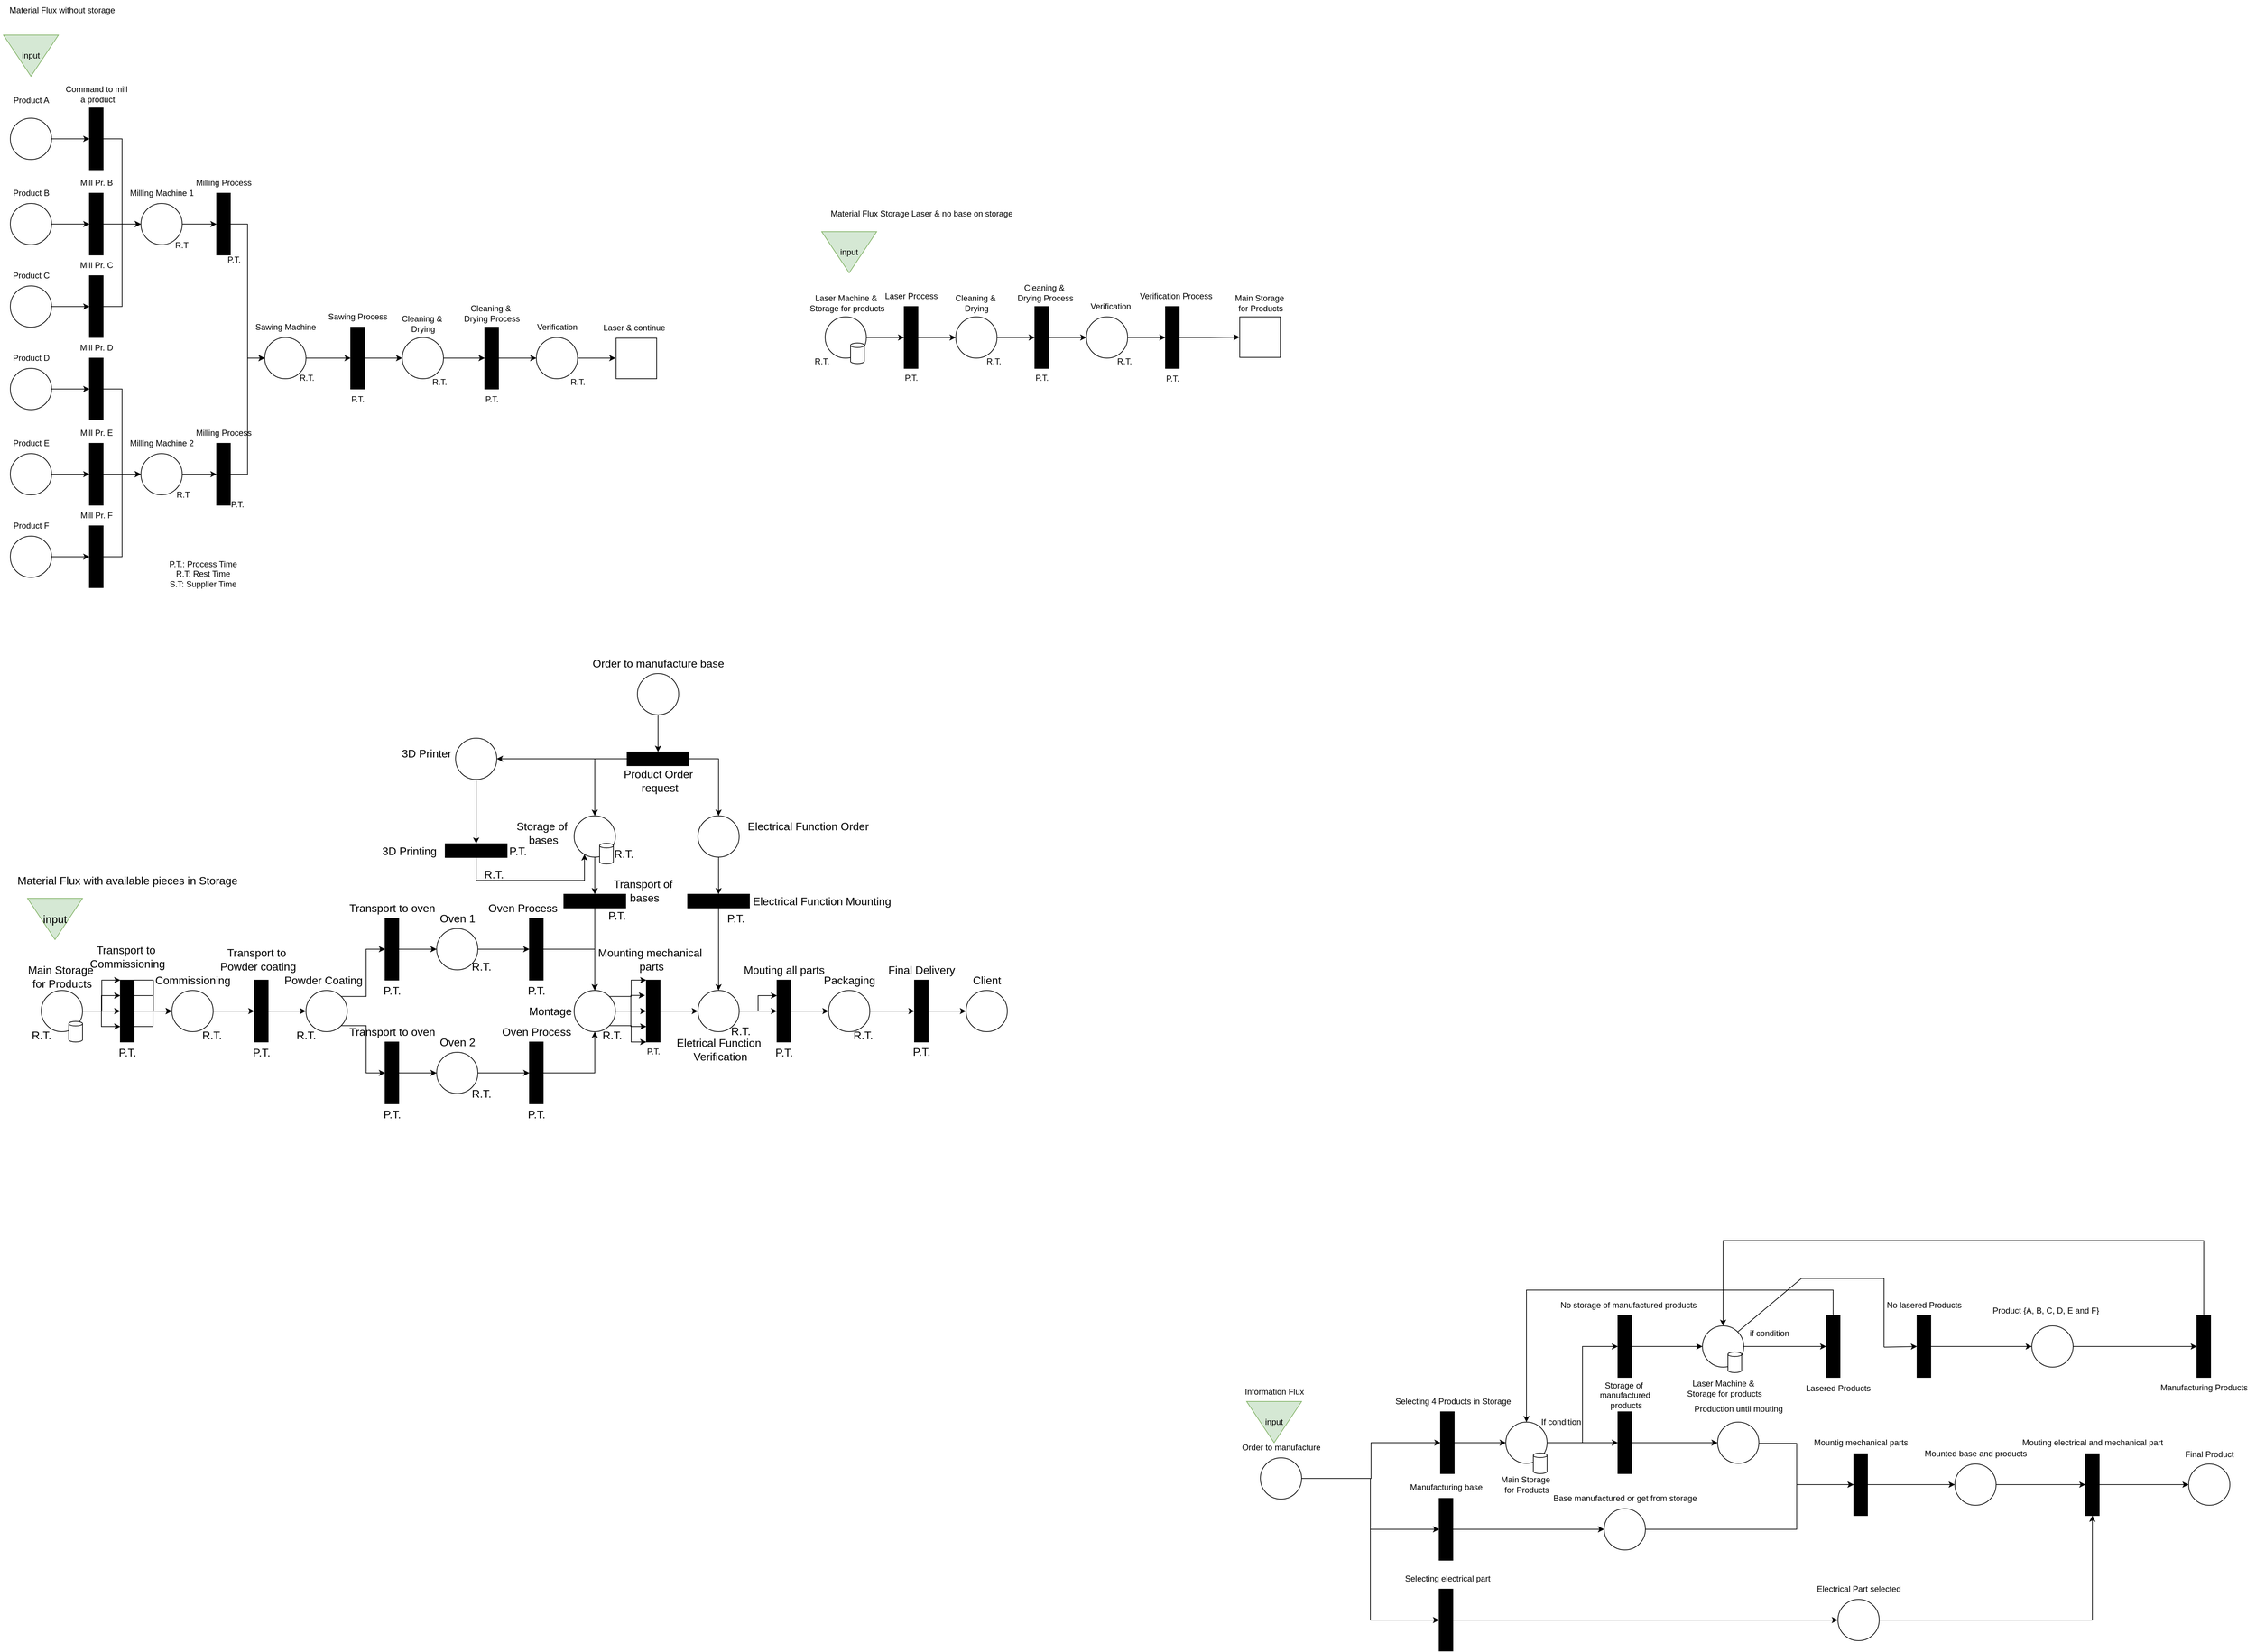 <mxfile version="24.6.1" type="device">
  <diagram name="Page-1" id="OOWbRKoUnhNHBebO3xgw">
    <mxGraphModel dx="4755" dy="3373" grid="1" gridSize="10" guides="1" tooltips="1" connect="1" arrows="1" fold="1" page="1" pageScale="1" pageWidth="850" pageHeight="1100" math="0" shadow="0">
      <root>
        <mxCell id="0" />
        <mxCell id="1" parent="0" />
        <mxCell id="eUxJNlt0HOpgg095ER0J-43" style="edgeStyle=orthogonalEdgeStyle;rounded=0;orthogonalLoop=1;jettySize=auto;html=1;exitX=1;exitY=0.5;exitDx=0;exitDy=0;entryX=0;entryY=0.5;entryDx=0;entryDy=0;" parent="1" source="eUxJNlt0HOpgg095ER0J-12" target="eUxJNlt0HOpgg095ER0J-13" edge="1">
          <mxGeometry relative="1" as="geometry" />
        </mxCell>
        <mxCell id="eUxJNlt0HOpgg095ER0J-12" value="" style="ellipse;whiteSpace=wrap;html=1;aspect=fixed;" parent="1" vertex="1">
          <mxGeometry x="-765" y="-764" width="60" height="60" as="geometry" />
        </mxCell>
        <mxCell id="eUxJNlt0HOpgg095ER0J-44" style="edgeStyle=orthogonalEdgeStyle;rounded=0;orthogonalLoop=1;jettySize=auto;html=1;exitX=1;exitY=0.5;exitDx=0;exitDy=0;" parent="1" source="eUxJNlt0HOpgg095ER0J-13" target="eUxJNlt0HOpgg095ER0J-14" edge="1">
          <mxGeometry relative="1" as="geometry" />
        </mxCell>
        <mxCell id="eUxJNlt0HOpgg095ER0J-13" value="" style="rounded=0;whiteSpace=wrap;html=1;fillColor=#000000;" parent="1" vertex="1">
          <mxGeometry x="-650" y="-779" width="20" height="90" as="geometry" />
        </mxCell>
        <mxCell id="eUxJNlt0HOpgg095ER0J-47" style="edgeStyle=orthogonalEdgeStyle;rounded=0;orthogonalLoop=1;jettySize=auto;html=1;exitX=1;exitY=0.5;exitDx=0;exitDy=0;entryX=0;entryY=0.5;entryDx=0;entryDy=0;" parent="1" source="eUxJNlt0HOpgg095ER0J-14" target="eUxJNlt0HOpgg095ER0J-15" edge="1">
          <mxGeometry relative="1" as="geometry" />
        </mxCell>
        <mxCell id="eUxJNlt0HOpgg095ER0J-14" value="" style="ellipse;whiteSpace=wrap;html=1;aspect=fixed;" parent="1" vertex="1">
          <mxGeometry x="-575" y="-764" width="60" height="60" as="geometry" />
        </mxCell>
        <mxCell id="eUxJNlt0HOpgg095ER0J-48" style="edgeStyle=orthogonalEdgeStyle;rounded=0;orthogonalLoop=1;jettySize=auto;html=1;exitX=1;exitY=0.5;exitDx=0;exitDy=0;entryX=0;entryY=0.5;entryDx=0;entryDy=0;" parent="1" source="eUxJNlt0HOpgg095ER0J-15" target="eUxJNlt0HOpgg095ER0J-16" edge="1">
          <mxGeometry relative="1" as="geometry" />
        </mxCell>
        <mxCell id="eUxJNlt0HOpgg095ER0J-15" value="" style="rounded=0;whiteSpace=wrap;html=1;fillColor=#000000;" parent="1" vertex="1">
          <mxGeometry x="-465" y="-779" width="20" height="90" as="geometry" />
        </mxCell>
        <mxCell id="eUxJNlt0HOpgg095ER0J-57" value="" style="edgeStyle=orthogonalEdgeStyle;rounded=0;orthogonalLoop=1;jettySize=auto;html=1;" parent="1" source="eUxJNlt0HOpgg095ER0J-16" target="eUxJNlt0HOpgg095ER0J-17" edge="1">
          <mxGeometry relative="1" as="geometry" />
        </mxCell>
        <mxCell id="eUxJNlt0HOpgg095ER0J-16" value="" style="ellipse;whiteSpace=wrap;html=1;aspect=fixed;" parent="1" vertex="1">
          <mxGeometry x="-395" y="-569" width="60" height="60" as="geometry" />
        </mxCell>
        <mxCell id="eUxJNlt0HOpgg095ER0J-58" value="" style="edgeStyle=orthogonalEdgeStyle;rounded=0;orthogonalLoop=1;jettySize=auto;html=1;" parent="1" source="eUxJNlt0HOpgg095ER0J-17" target="eUxJNlt0HOpgg095ER0J-18" edge="1">
          <mxGeometry relative="1" as="geometry" />
        </mxCell>
        <mxCell id="eUxJNlt0HOpgg095ER0J-17" value="" style="rounded=0;whiteSpace=wrap;html=1;fillColor=#000000;" parent="1" vertex="1">
          <mxGeometry x="-270" y="-584" width="20" height="90" as="geometry" />
        </mxCell>
        <mxCell id="eUxJNlt0HOpgg095ER0J-59" value="" style="edgeStyle=orthogonalEdgeStyle;rounded=0;orthogonalLoop=1;jettySize=auto;html=1;" parent="1" source="eUxJNlt0HOpgg095ER0J-18" target="eUxJNlt0HOpgg095ER0J-31" edge="1">
          <mxGeometry relative="1" as="geometry" />
        </mxCell>
        <mxCell id="eUxJNlt0HOpgg095ER0J-18" value="" style="ellipse;whiteSpace=wrap;html=1;aspect=fixed;" parent="1" vertex="1">
          <mxGeometry x="-195" y="-569" width="60" height="60" as="geometry" />
        </mxCell>
        <mxCell id="eUxJNlt0HOpgg095ER0J-41" style="edgeStyle=orthogonalEdgeStyle;rounded=0;orthogonalLoop=1;jettySize=auto;html=1;entryX=0;entryY=0.5;entryDx=0;entryDy=0;" parent="1" source="eUxJNlt0HOpgg095ER0J-19" target="eUxJNlt0HOpgg095ER0J-20" edge="1">
          <mxGeometry relative="1" as="geometry" />
        </mxCell>
        <mxCell id="eUxJNlt0HOpgg095ER0J-19" value="" style="ellipse;whiteSpace=wrap;html=1;aspect=fixed;" parent="1" vertex="1">
          <mxGeometry x="-765" y="-888" width="60" height="60" as="geometry" />
        </mxCell>
        <mxCell id="eUxJNlt0HOpgg095ER0J-42" style="edgeStyle=orthogonalEdgeStyle;rounded=0;orthogonalLoop=1;jettySize=auto;html=1;exitX=1;exitY=0.5;exitDx=0;exitDy=0;entryX=0;entryY=0.5;entryDx=0;entryDy=0;" parent="1" source="eUxJNlt0HOpgg095ER0J-20" target="eUxJNlt0HOpgg095ER0J-14" edge="1">
          <mxGeometry relative="1" as="geometry" />
        </mxCell>
        <mxCell id="eUxJNlt0HOpgg095ER0J-20" value="" style="rounded=0;whiteSpace=wrap;html=1;fillColor=#000000;" parent="1" vertex="1">
          <mxGeometry x="-650" y="-903" width="20" height="90" as="geometry" />
        </mxCell>
        <mxCell id="eUxJNlt0HOpgg095ER0J-45" style="edgeStyle=orthogonalEdgeStyle;rounded=0;orthogonalLoop=1;jettySize=auto;html=1;exitX=1;exitY=0.5;exitDx=0;exitDy=0;entryX=0;entryY=0.5;entryDx=0;entryDy=0;" parent="1" source="eUxJNlt0HOpgg095ER0J-21" target="eUxJNlt0HOpgg095ER0J-22" edge="1">
          <mxGeometry relative="1" as="geometry" />
        </mxCell>
        <mxCell id="eUxJNlt0HOpgg095ER0J-21" value="" style="ellipse;whiteSpace=wrap;html=1;aspect=fixed;" parent="1" vertex="1">
          <mxGeometry x="-765" y="-644" width="60" height="60" as="geometry" />
        </mxCell>
        <mxCell id="eUxJNlt0HOpgg095ER0J-46" style="edgeStyle=orthogonalEdgeStyle;rounded=0;orthogonalLoop=1;jettySize=auto;html=1;exitX=1;exitY=0.5;exitDx=0;exitDy=0;entryX=0;entryY=0.5;entryDx=0;entryDy=0;" parent="1" source="eUxJNlt0HOpgg095ER0J-22" target="eUxJNlt0HOpgg095ER0J-14" edge="1">
          <mxGeometry relative="1" as="geometry" />
        </mxCell>
        <mxCell id="eUxJNlt0HOpgg095ER0J-22" value="" style="rounded=0;whiteSpace=wrap;html=1;fillColor=#000000;" parent="1" vertex="1">
          <mxGeometry x="-650" y="-659" width="20" height="90" as="geometry" />
        </mxCell>
        <mxCell id="eUxJNlt0HOpgg095ER0J-51" style="edgeStyle=orthogonalEdgeStyle;rounded=0;orthogonalLoop=1;jettySize=auto;html=1;exitX=1;exitY=0.5;exitDx=0;exitDy=0;entryX=0;entryY=0.5;entryDx=0;entryDy=0;" parent="1" source="eUxJNlt0HOpgg095ER0J-23" target="eUxJNlt0HOpgg095ER0J-24" edge="1">
          <mxGeometry relative="1" as="geometry" />
        </mxCell>
        <mxCell id="eUxJNlt0HOpgg095ER0J-23" value="" style="ellipse;whiteSpace=wrap;html=1;aspect=fixed;" parent="1" vertex="1">
          <mxGeometry x="-765" y="-400" width="60" height="60" as="geometry" />
        </mxCell>
        <mxCell id="eUxJNlt0HOpgg095ER0J-52" style="edgeStyle=orthogonalEdgeStyle;rounded=0;orthogonalLoop=1;jettySize=auto;html=1;exitX=1;exitY=0.5;exitDx=0;exitDy=0;entryX=0;entryY=0.5;entryDx=0;entryDy=0;" parent="1" source="eUxJNlt0HOpgg095ER0J-24" target="eUxJNlt0HOpgg095ER0J-25" edge="1">
          <mxGeometry relative="1" as="geometry" />
        </mxCell>
        <mxCell id="eUxJNlt0HOpgg095ER0J-24" value="" style="rounded=0;whiteSpace=wrap;html=1;fillColor=#000000;" parent="1" vertex="1">
          <mxGeometry x="-650" y="-415" width="20" height="90" as="geometry" />
        </mxCell>
        <mxCell id="eUxJNlt0HOpgg095ER0J-55" style="edgeStyle=orthogonalEdgeStyle;rounded=0;orthogonalLoop=1;jettySize=auto;html=1;exitX=1;exitY=0.5;exitDx=0;exitDy=0;entryX=0;entryY=0.5;entryDx=0;entryDy=0;" parent="1" source="eUxJNlt0HOpgg095ER0J-25" target="eUxJNlt0HOpgg095ER0J-26" edge="1">
          <mxGeometry relative="1" as="geometry" />
        </mxCell>
        <mxCell id="eUxJNlt0HOpgg095ER0J-25" value="" style="ellipse;whiteSpace=wrap;html=1;aspect=fixed;" parent="1" vertex="1">
          <mxGeometry x="-575" y="-400" width="60" height="60" as="geometry" />
        </mxCell>
        <mxCell id="eUxJNlt0HOpgg095ER0J-56" style="edgeStyle=orthogonalEdgeStyle;rounded=0;orthogonalLoop=1;jettySize=auto;html=1;exitX=1;exitY=0.5;exitDx=0;exitDy=0;entryX=0;entryY=0.5;entryDx=0;entryDy=0;" parent="1" source="eUxJNlt0HOpgg095ER0J-26" target="eUxJNlt0HOpgg095ER0J-16" edge="1">
          <mxGeometry relative="1" as="geometry" />
        </mxCell>
        <mxCell id="eUxJNlt0HOpgg095ER0J-26" value="" style="rounded=0;whiteSpace=wrap;html=1;fillColor=#000000;" parent="1" vertex="1">
          <mxGeometry x="-465" y="-415" width="20" height="90" as="geometry" />
        </mxCell>
        <mxCell id="eUxJNlt0HOpgg095ER0J-49" style="edgeStyle=orthogonalEdgeStyle;rounded=0;orthogonalLoop=1;jettySize=auto;html=1;entryX=0;entryY=0.5;entryDx=0;entryDy=0;" parent="1" source="eUxJNlt0HOpgg095ER0J-27" target="eUxJNlt0HOpgg095ER0J-28" edge="1">
          <mxGeometry relative="1" as="geometry" />
        </mxCell>
        <mxCell id="eUxJNlt0HOpgg095ER0J-27" value="" style="ellipse;whiteSpace=wrap;html=1;aspect=fixed;" parent="1" vertex="1">
          <mxGeometry x="-765" y="-524" width="60" height="60" as="geometry" />
        </mxCell>
        <mxCell id="eUxJNlt0HOpgg095ER0J-50" style="edgeStyle=orthogonalEdgeStyle;rounded=0;orthogonalLoop=1;jettySize=auto;html=1;exitX=1;exitY=0.5;exitDx=0;exitDy=0;entryX=0;entryY=0.5;entryDx=0;entryDy=0;" parent="1" source="eUxJNlt0HOpgg095ER0J-28" target="eUxJNlt0HOpgg095ER0J-25" edge="1">
          <mxGeometry relative="1" as="geometry" />
        </mxCell>
        <mxCell id="eUxJNlt0HOpgg095ER0J-28" value="" style="rounded=0;whiteSpace=wrap;html=1;fillColor=#000000;" parent="1" vertex="1">
          <mxGeometry x="-650" y="-539" width="20" height="90" as="geometry" />
        </mxCell>
        <mxCell id="eUxJNlt0HOpgg095ER0J-53" style="edgeStyle=orthogonalEdgeStyle;rounded=0;orthogonalLoop=1;jettySize=auto;html=1;exitX=1;exitY=0.5;exitDx=0;exitDy=0;entryX=0;entryY=0.5;entryDx=0;entryDy=0;" parent="1" source="eUxJNlt0HOpgg095ER0J-29" target="eUxJNlt0HOpgg095ER0J-30" edge="1">
          <mxGeometry relative="1" as="geometry" />
        </mxCell>
        <mxCell id="eUxJNlt0HOpgg095ER0J-29" value="" style="ellipse;whiteSpace=wrap;html=1;aspect=fixed;" parent="1" vertex="1">
          <mxGeometry x="-765" y="-280" width="60" height="60" as="geometry" />
        </mxCell>
        <mxCell id="eUxJNlt0HOpgg095ER0J-54" style="edgeStyle=orthogonalEdgeStyle;rounded=0;orthogonalLoop=1;jettySize=auto;html=1;exitX=1;exitY=0.5;exitDx=0;exitDy=0;entryX=0;entryY=0.5;entryDx=0;entryDy=0;" parent="1" source="eUxJNlt0HOpgg095ER0J-30" target="eUxJNlt0HOpgg095ER0J-25" edge="1">
          <mxGeometry relative="1" as="geometry" />
        </mxCell>
        <mxCell id="eUxJNlt0HOpgg095ER0J-30" value="" style="rounded=0;whiteSpace=wrap;html=1;fillColor=#000000;" parent="1" vertex="1">
          <mxGeometry x="-650" y="-295" width="20" height="90" as="geometry" />
        </mxCell>
        <mxCell id="eUxJNlt0HOpgg095ER0J-60" value="" style="edgeStyle=orthogonalEdgeStyle;rounded=0;orthogonalLoop=1;jettySize=auto;html=1;" parent="1" source="eUxJNlt0HOpgg095ER0J-31" target="eUxJNlt0HOpgg095ER0J-32" edge="1">
          <mxGeometry relative="1" as="geometry" />
        </mxCell>
        <mxCell id="eUxJNlt0HOpgg095ER0J-31" value="" style="rounded=0;whiteSpace=wrap;html=1;fillColor=#000000;" parent="1" vertex="1">
          <mxGeometry x="-75" y="-584" width="20" height="90" as="geometry" />
        </mxCell>
        <mxCell id="eUxJNlt0HOpgg095ER0J-61" value="" style="edgeStyle=orthogonalEdgeStyle;rounded=0;orthogonalLoop=1;jettySize=auto;html=1;" parent="1" source="eUxJNlt0HOpgg095ER0J-32" edge="1">
          <mxGeometry relative="1" as="geometry">
            <mxPoint x="115.0" y="-539" as="targetPoint" />
          </mxGeometry>
        </mxCell>
        <mxCell id="eUxJNlt0HOpgg095ER0J-32" value="" style="ellipse;whiteSpace=wrap;html=1;aspect=fixed;" parent="1" vertex="1">
          <mxGeometry y="-569" width="60" height="60" as="geometry" />
        </mxCell>
        <mxCell id="eUxJNlt0HOpgg095ER0J-122" value="Product A" style="text;html=1;align=center;verticalAlign=middle;resizable=0;points=[];autosize=1;strokeColor=none;fillColor=none;" parent="1" vertex="1">
          <mxGeometry x="-775" y="-929" width="80" height="30" as="geometry" />
        </mxCell>
        <mxCell id="eUxJNlt0HOpgg095ER0J-123" value="Product B" style="text;html=1;align=center;verticalAlign=middle;resizable=0;points=[];autosize=1;strokeColor=none;fillColor=none;" parent="1" vertex="1">
          <mxGeometry x="-775" y="-794" width="80" height="30" as="geometry" />
        </mxCell>
        <mxCell id="eUxJNlt0HOpgg095ER0J-124" value="Product C" style="text;html=1;align=center;verticalAlign=middle;resizable=0;points=[];autosize=1;strokeColor=none;fillColor=none;" parent="1" vertex="1">
          <mxGeometry x="-775" y="-674" width="80" height="30" as="geometry" />
        </mxCell>
        <mxCell id="eUxJNlt0HOpgg095ER0J-125" value="Product D" style="text;html=1;align=center;verticalAlign=middle;resizable=0;points=[];autosize=1;strokeColor=none;fillColor=none;" parent="1" vertex="1">
          <mxGeometry x="-775" y="-554" width="80" height="30" as="geometry" />
        </mxCell>
        <mxCell id="eUxJNlt0HOpgg095ER0J-126" value="Product E" style="text;html=1;align=center;verticalAlign=middle;resizable=0;points=[];autosize=1;strokeColor=none;fillColor=none;" parent="1" vertex="1">
          <mxGeometry x="-775" y="-430" width="80" height="30" as="geometry" />
        </mxCell>
        <mxCell id="eUxJNlt0HOpgg095ER0J-127" value="Product F" style="text;html=1;align=center;verticalAlign=middle;resizable=0;points=[];autosize=1;strokeColor=none;fillColor=none;" parent="1" vertex="1">
          <mxGeometry x="-775" y="-310" width="80" height="30" as="geometry" />
        </mxCell>
        <mxCell id="eUxJNlt0HOpgg095ER0J-128" value="Milling Machine 1" style="text;html=1;align=center;verticalAlign=middle;resizable=0;points=[];autosize=1;strokeColor=none;fillColor=none;" parent="1" vertex="1">
          <mxGeometry x="-605" y="-794" width="120" height="30" as="geometry" />
        </mxCell>
        <mxCell id="eUxJNlt0HOpgg095ER0J-129" value="Milling Machine 2" style="text;html=1;align=center;verticalAlign=middle;resizable=0;points=[];autosize=1;strokeColor=none;fillColor=none;" parent="1" vertex="1">
          <mxGeometry x="-605" y="-430" width="120" height="30" as="geometry" />
        </mxCell>
        <mxCell id="eUxJNlt0HOpgg095ER0J-130" value="Command to mill&lt;div&gt;&amp;nbsp;a product&lt;/div&gt;" style="text;html=1;align=center;verticalAlign=middle;resizable=0;points=[];autosize=1;strokeColor=none;fillColor=none;" parent="1" vertex="1">
          <mxGeometry x="-695" y="-943" width="110" height="40" as="geometry" />
        </mxCell>
        <mxCell id="eUxJNlt0HOpgg095ER0J-131" value="Mill Pr. B" style="text;html=1;align=center;verticalAlign=middle;resizable=0;points=[];autosize=1;strokeColor=none;fillColor=none;" parent="1" vertex="1">
          <mxGeometry x="-675" y="-809" width="70" height="30" as="geometry" />
        </mxCell>
        <mxCell id="eUxJNlt0HOpgg095ER0J-132" value="Mill Pr. C" style="text;html=1;align=center;verticalAlign=middle;resizable=0;points=[];autosize=1;strokeColor=none;fillColor=none;" parent="1" vertex="1">
          <mxGeometry x="-675" y="-689" width="70" height="30" as="geometry" />
        </mxCell>
        <mxCell id="eUxJNlt0HOpgg095ER0J-133" value="Mill Pr. D" style="text;html=1;align=center;verticalAlign=middle;resizable=0;points=[];autosize=1;strokeColor=none;fillColor=none;" parent="1" vertex="1">
          <mxGeometry x="-675" y="-569" width="70" height="30" as="geometry" />
        </mxCell>
        <mxCell id="eUxJNlt0HOpgg095ER0J-134" value="Mill Pr. E" style="text;html=1;align=center;verticalAlign=middle;resizable=0;points=[];autosize=1;strokeColor=none;fillColor=none;" parent="1" vertex="1">
          <mxGeometry x="-675" y="-445" width="70" height="30" as="geometry" />
        </mxCell>
        <mxCell id="eUxJNlt0HOpgg095ER0J-135" value="Mill Pr. F" style="text;html=1;align=center;verticalAlign=middle;resizable=0;points=[];autosize=1;strokeColor=none;fillColor=none;" parent="1" vertex="1">
          <mxGeometry x="-675" y="-325" width="70" height="30" as="geometry" />
        </mxCell>
        <mxCell id="eUxJNlt0HOpgg095ER0J-136" value="Milling Process" style="text;html=1;align=center;verticalAlign=middle;resizable=0;points=[];autosize=1;strokeColor=none;fillColor=none;" parent="1" vertex="1">
          <mxGeometry x="-505" y="-809" width="100" height="30" as="geometry" />
        </mxCell>
        <mxCell id="eUxJNlt0HOpgg095ER0J-137" value="Milling Process" style="text;html=1;align=center;verticalAlign=middle;resizable=0;points=[];autosize=1;strokeColor=none;fillColor=none;" parent="1" vertex="1">
          <mxGeometry x="-505" y="-445" width="100" height="30" as="geometry" />
        </mxCell>
        <mxCell id="eUxJNlt0HOpgg095ER0J-138" value="Sawing Machine" style="text;html=1;align=center;verticalAlign=middle;resizable=0;points=[];autosize=1;strokeColor=none;fillColor=none;" parent="1" vertex="1">
          <mxGeometry x="-420" y="-599" width="110" height="30" as="geometry" />
        </mxCell>
        <mxCell id="eUxJNlt0HOpgg095ER0J-139" value="Sawing Process" style="text;html=1;align=center;verticalAlign=middle;resizable=0;points=[];autosize=1;strokeColor=none;fillColor=none;" parent="1" vertex="1">
          <mxGeometry x="-315" y="-614" width="110" height="30" as="geometry" />
        </mxCell>
        <mxCell id="eUxJNlt0HOpgg095ER0J-140" value="Cleaning &amp;amp;&amp;nbsp;&lt;div&gt;Drying&lt;/div&gt;" style="text;html=1;align=center;verticalAlign=middle;resizable=0;points=[];autosize=1;strokeColor=none;fillColor=none;" parent="1" vertex="1">
          <mxGeometry x="-210" y="-609" width="90" height="40" as="geometry" />
        </mxCell>
        <mxCell id="eUxJNlt0HOpgg095ER0J-141" value="Cleaning &amp;amp;&amp;nbsp;&lt;div&gt;Drying Process&lt;/div&gt;" style="text;html=1;align=center;verticalAlign=middle;resizable=0;points=[];autosize=1;strokeColor=none;fillColor=none;" parent="1" vertex="1">
          <mxGeometry x="-115" y="-624" width="100" height="40" as="geometry" />
        </mxCell>
        <mxCell id="eUxJNlt0HOpgg095ER0J-142" value="Verification" style="text;html=1;align=center;verticalAlign=middle;resizable=0;points=[];autosize=1;strokeColor=none;fillColor=none;" parent="1" vertex="1">
          <mxGeometry x="-10" y="-599" width="80" height="30" as="geometry" />
        </mxCell>
        <mxCell id="eUxJNlt0HOpgg095ER0J-174" value="input" style="triangle;whiteSpace=wrap;html=1;direction=south;fillColor=#d5e8d4;strokeColor=#82b366;" parent="1" vertex="1">
          <mxGeometry x="-775" y="-1009" width="80" height="60" as="geometry" />
        </mxCell>
        <mxCell id="eUxJNlt0HOpgg095ER0J-188" value="P.T.: Process Time&lt;div&gt;R.T: Rest Time&lt;/div&gt;&lt;div&gt;S.T: Supplier Time&lt;/div&gt;" style="text;html=1;align=center;verticalAlign=middle;resizable=0;points=[];autosize=1;strokeColor=none;fillColor=none;" parent="1" vertex="1">
          <mxGeometry x="-545" y="-255" width="120" height="60" as="geometry" />
        </mxCell>
        <mxCell id="eUxJNlt0HOpgg095ER0J-189" value="R.T" style="text;html=1;align=center;verticalAlign=middle;resizable=0;points=[];autosize=1;strokeColor=none;fillColor=none;" parent="1" vertex="1">
          <mxGeometry x="-536" y="-718" width="40" height="30" as="geometry" />
        </mxCell>
        <mxCell id="eUxJNlt0HOpgg095ER0J-190" value="R.T" style="text;html=1;align=center;verticalAlign=middle;resizable=0;points=[];autosize=1;strokeColor=none;fillColor=none;" parent="1" vertex="1">
          <mxGeometry x="-534" y="-355" width="40" height="30" as="geometry" />
        </mxCell>
        <mxCell id="eUxJNlt0HOpgg095ER0J-192" value="P.T." style="text;html=1;align=center;verticalAlign=middle;resizable=0;points=[];autosize=1;strokeColor=none;fillColor=none;" parent="1" vertex="1">
          <mxGeometry x="-455" y="-341" width="40" height="30" as="geometry" />
        </mxCell>
        <mxCell id="eUxJNlt0HOpgg095ER0J-193" value="P.T." style="text;html=1;align=center;verticalAlign=middle;resizable=0;points=[];autosize=1;strokeColor=none;fillColor=none;" parent="1" vertex="1">
          <mxGeometry x="-460" y="-697" width="40" height="30" as="geometry" />
        </mxCell>
        <mxCell id="eUxJNlt0HOpgg095ER0J-194" value="R.T." style="text;html=1;align=center;verticalAlign=middle;resizable=0;points=[];autosize=1;strokeColor=none;fillColor=none;" parent="1" vertex="1">
          <mxGeometry x="-354" y="-525" width="40" height="30" as="geometry" />
        </mxCell>
        <mxCell id="eUxJNlt0HOpgg095ER0J-195" value="P.T." style="text;html=1;align=center;verticalAlign=middle;resizable=0;points=[];autosize=1;strokeColor=none;fillColor=none;" parent="1" vertex="1">
          <mxGeometry x="-280" y="-494" width="40" height="30" as="geometry" />
        </mxCell>
        <mxCell id="eUxJNlt0HOpgg095ER0J-196" value="R.T." style="text;html=1;align=center;verticalAlign=middle;resizable=0;points=[];autosize=1;strokeColor=none;fillColor=none;" parent="1" vertex="1">
          <mxGeometry x="-161" y="-519" width="40" height="30" as="geometry" />
        </mxCell>
        <mxCell id="eUxJNlt0HOpgg095ER0J-197" value="P.T." style="text;html=1;align=center;verticalAlign=middle;resizable=0;points=[];autosize=1;strokeColor=none;fillColor=none;" parent="1" vertex="1">
          <mxGeometry x="-85" y="-494" width="40" height="30" as="geometry" />
        </mxCell>
        <mxCell id="eUxJNlt0HOpgg095ER0J-211" value="R.T." style="text;html=1;align=center;verticalAlign=middle;resizable=0;points=[];autosize=1;strokeColor=none;fillColor=none;" parent="1" vertex="1">
          <mxGeometry x="40" y="-519" width="40" height="30" as="geometry" />
        </mxCell>
        <mxCell id="sAIwI4nGpeulssWVe8KQ-1" value="Material Flux without storage" style="text;html=1;align=center;verticalAlign=middle;resizable=0;points=[];autosize=1;strokeColor=none;fillColor=none;" parent="1" vertex="1">
          <mxGeometry x="-780" y="-1060" width="180" height="30" as="geometry" />
        </mxCell>
        <mxCell id="udwKPdp13qZEXDaH-4BK-16" value="" style="edgeStyle=orthogonalEdgeStyle;rounded=0;orthogonalLoop=1;jettySize=auto;html=1;" parent="1" source="udwKPdp13qZEXDaH-4BK-17" target="udwKPdp13qZEXDaH-4BK-19" edge="1">
          <mxGeometry relative="1" as="geometry" />
        </mxCell>
        <mxCell id="udwKPdp13qZEXDaH-4BK-17" value="" style="ellipse;whiteSpace=wrap;html=1;aspect=fixed;" parent="1" vertex="1">
          <mxGeometry x="420" y="-599" width="60" height="60" as="geometry" />
        </mxCell>
        <mxCell id="udwKPdp13qZEXDaH-4BK-18" value="" style="edgeStyle=orthogonalEdgeStyle;rounded=0;orthogonalLoop=1;jettySize=auto;html=1;" parent="1" source="udwKPdp13qZEXDaH-4BK-19" target="udwKPdp13qZEXDaH-4BK-21" edge="1">
          <mxGeometry relative="1" as="geometry" />
        </mxCell>
        <mxCell id="udwKPdp13qZEXDaH-4BK-19" value="" style="rounded=0;whiteSpace=wrap;html=1;fillColor=#000000;" parent="1" vertex="1">
          <mxGeometry x="535" y="-614" width="20" height="90" as="geometry" />
        </mxCell>
        <mxCell id="udwKPdp13qZEXDaH-4BK-20" value="" style="edgeStyle=orthogonalEdgeStyle;rounded=0;orthogonalLoop=1;jettySize=auto;html=1;" parent="1" source="udwKPdp13qZEXDaH-4BK-21" target="udwKPdp13qZEXDaH-4BK-23" edge="1">
          <mxGeometry relative="1" as="geometry" />
        </mxCell>
        <mxCell id="udwKPdp13qZEXDaH-4BK-21" value="" style="ellipse;whiteSpace=wrap;html=1;aspect=fixed;" parent="1" vertex="1">
          <mxGeometry x="610" y="-599" width="60" height="60" as="geometry" />
        </mxCell>
        <mxCell id="udwKPdp13qZEXDaH-4BK-22" value="" style="edgeStyle=orthogonalEdgeStyle;rounded=0;orthogonalLoop=1;jettySize=auto;html=1;" parent="1" source="udwKPdp13qZEXDaH-4BK-23" target="udwKPdp13qZEXDaH-4BK-25" edge="1">
          <mxGeometry relative="1" as="geometry" />
        </mxCell>
        <mxCell id="udwKPdp13qZEXDaH-4BK-23" value="" style="rounded=0;whiteSpace=wrap;html=1;fillColor=#000000;" parent="1" vertex="1">
          <mxGeometry x="725" y="-614" width="20" height="90" as="geometry" />
        </mxCell>
        <mxCell id="udwKPdp13qZEXDaH-4BK-24" value="" style="edgeStyle=orthogonalEdgeStyle;rounded=0;orthogonalLoop=1;jettySize=auto;html=1;" parent="1" source="udwKPdp13qZEXDaH-4BK-25" target="udwKPdp13qZEXDaH-4BK-27" edge="1">
          <mxGeometry relative="1" as="geometry" />
        </mxCell>
        <mxCell id="udwKPdp13qZEXDaH-4BK-25" value="" style="ellipse;whiteSpace=wrap;html=1;aspect=fixed;" parent="1" vertex="1">
          <mxGeometry x="800" y="-599" width="60" height="60" as="geometry" />
        </mxCell>
        <mxCell id="udwKPdp13qZEXDaH-4BK-26" value="" style="edgeStyle=orthogonalEdgeStyle;rounded=0;orthogonalLoop=1;jettySize=auto;html=1;entryX=0;entryY=0.5;entryDx=0;entryDy=0;" parent="1" source="udwKPdp13qZEXDaH-4BK-27" target="K0NCOJOLvleWsXENWuCb-4" edge="1">
          <mxGeometry relative="1" as="geometry">
            <mxPoint x="995" y="-569" as="targetPoint" />
          </mxGeometry>
        </mxCell>
        <mxCell id="udwKPdp13qZEXDaH-4BK-27" value="" style="rounded=0;whiteSpace=wrap;html=1;fillColor=#000000;" parent="1" vertex="1">
          <mxGeometry x="915" y="-614" width="20" height="90" as="geometry" />
        </mxCell>
        <mxCell id="udwKPdp13qZEXDaH-4BK-77" value="Laser Machine &amp;amp;&lt;div&gt;&amp;nbsp;Storage for products&lt;/div&gt;" style="text;html=1;align=center;verticalAlign=middle;resizable=0;points=[];autosize=1;strokeColor=none;fillColor=none;" parent="1" vertex="1">
          <mxGeometry x="380" y="-639" width="140" height="40" as="geometry" />
        </mxCell>
        <mxCell id="udwKPdp13qZEXDaH-4BK-78" value="Laser Process" style="text;html=1;align=center;verticalAlign=middle;resizable=0;points=[];autosize=1;strokeColor=none;fillColor=none;" parent="1" vertex="1">
          <mxGeometry x="495" y="-644" width="100" height="30" as="geometry" />
        </mxCell>
        <mxCell id="udwKPdp13qZEXDaH-4BK-79" value="Cleaning &amp;amp;&amp;nbsp;&lt;div&gt;Drying&lt;/div&gt;" style="text;html=1;align=center;verticalAlign=middle;resizable=0;points=[];autosize=1;strokeColor=none;fillColor=none;" parent="1" vertex="1">
          <mxGeometry x="595" y="-639" width="90" height="40" as="geometry" />
        </mxCell>
        <mxCell id="udwKPdp13qZEXDaH-4BK-80" value="Cleaning &amp;amp;&amp;nbsp;&lt;div&gt;Drying Process&lt;/div&gt;" style="text;html=1;align=center;verticalAlign=middle;resizable=0;points=[];autosize=1;strokeColor=none;fillColor=none;" parent="1" vertex="1">
          <mxGeometry x="690" y="-654" width="100" height="40" as="geometry" />
        </mxCell>
        <mxCell id="udwKPdp13qZEXDaH-4BK-81" value="Verification" style="text;html=1;align=center;verticalAlign=middle;resizable=0;points=[];autosize=1;strokeColor=none;fillColor=none;" parent="1" vertex="1">
          <mxGeometry x="795" y="-629" width="80" height="30" as="geometry" />
        </mxCell>
        <mxCell id="udwKPdp13qZEXDaH-4BK-82" value="Verification Process" style="text;html=1;align=center;verticalAlign=middle;resizable=0;points=[];autosize=1;strokeColor=none;fillColor=none;" parent="1" vertex="1">
          <mxGeometry x="865" y="-644" width="130" height="30" as="geometry" />
        </mxCell>
        <mxCell id="udwKPdp13qZEXDaH-4BK-83" value="Main Storage&amp;nbsp;&lt;div&gt;for Products&lt;/div&gt;" style="text;html=1;align=center;verticalAlign=middle;resizable=0;points=[];autosize=1;strokeColor=none;fillColor=none;" parent="1" vertex="1">
          <mxGeometry x="1002.5" y="-639" width="100" height="40" as="geometry" />
        </mxCell>
        <mxCell id="udwKPdp13qZEXDaH-4BK-109" value="P.T." style="text;html=1;align=center;verticalAlign=middle;resizable=0;points=[];autosize=1;strokeColor=none;fillColor=none;" parent="1" vertex="1">
          <mxGeometry x="525" y="-525" width="40" height="30" as="geometry" />
        </mxCell>
        <mxCell id="udwKPdp13qZEXDaH-4BK-110" value="P.T." style="text;html=1;align=center;verticalAlign=middle;resizable=0;points=[];autosize=1;strokeColor=none;fillColor=none;" parent="1" vertex="1">
          <mxGeometry x="715" y="-525" width="40" height="30" as="geometry" />
        </mxCell>
        <mxCell id="udwKPdp13qZEXDaH-4BK-111" value="P.T." style="text;html=1;align=center;verticalAlign=middle;resizable=0;points=[];autosize=1;strokeColor=none;fillColor=none;" parent="1" vertex="1">
          <mxGeometry x="905" y="-524" width="40" height="30" as="geometry" />
        </mxCell>
        <mxCell id="udwKPdp13qZEXDaH-4BK-121" value="R.T." style="text;html=1;align=center;verticalAlign=middle;resizable=0;points=[];autosize=1;strokeColor=none;fillColor=none;" parent="1" vertex="1">
          <mxGeometry x="395" y="-549" width="40" height="30" as="geometry" />
        </mxCell>
        <mxCell id="udwKPdp13qZEXDaH-4BK-122" value="R.T." style="text;html=1;align=center;verticalAlign=middle;resizable=0;points=[];autosize=1;strokeColor=none;fillColor=none;" parent="1" vertex="1">
          <mxGeometry x="645" y="-549" width="40" height="30" as="geometry" />
        </mxCell>
        <mxCell id="udwKPdp13qZEXDaH-4BK-123" value="R.T." style="text;html=1;align=center;verticalAlign=middle;resizable=0;points=[];autosize=1;strokeColor=none;fillColor=none;" parent="1" vertex="1">
          <mxGeometry x="835" y="-549" width="40" height="30" as="geometry" />
        </mxCell>
        <mxCell id="udwKPdp13qZEXDaH-4BK-144" value="" style="shape=cylinder3;whiteSpace=wrap;html=1;boundedLbl=1;backgroundOutline=1;size=3.333;" parent="1" vertex="1">
          <mxGeometry x="457" y="-561" width="20" height="30" as="geometry" />
        </mxCell>
        <mxCell id="udwKPdp13qZEXDaH-4BK-146" value="input" style="triangle;whiteSpace=wrap;html=1;direction=south;fillColor=#d5e8d4;strokeColor=#82b366;" parent="1" vertex="1">
          <mxGeometry x="415" y="-723" width="80" height="60" as="geometry" />
        </mxCell>
        <mxCell id="udwKPdp13qZEXDaH-4BK-147" value="Material Flux Storage Laser &amp;amp; no base on storage" style="text;html=1;align=center;verticalAlign=middle;resizable=0;points=[];autosize=1;strokeColor=none;fillColor=none;" parent="1" vertex="1">
          <mxGeometry x="415" y="-764" width="290" height="30" as="geometry" />
        </mxCell>
        <mxCell id="udwKPdp13qZEXDaH-4BK-179" style="edgeStyle=orthogonalEdgeStyle;rounded=0;orthogonalLoop=1;jettySize=auto;html=1;entryX=0;entryY=0.5;entryDx=0;entryDy=0;" parent="1" source="udwKPdp13qZEXDaH-4BK-183" target="udwKPdp13qZEXDaH-4BK-188" edge="1">
          <mxGeometry relative="1" as="geometry" />
        </mxCell>
        <mxCell id="udwKPdp13qZEXDaH-4BK-180" style="edgeStyle=orthogonalEdgeStyle;rounded=0;orthogonalLoop=1;jettySize=auto;html=1;exitX=1;exitY=0.5;exitDx=0;exitDy=0;entryX=0;entryY=0.25;entryDx=0;entryDy=0;" parent="1" source="udwKPdp13qZEXDaH-4BK-183" target="udwKPdp13qZEXDaH-4BK-188" edge="1">
          <mxGeometry relative="1" as="geometry" />
        </mxCell>
        <mxCell id="udwKPdp13qZEXDaH-4BK-181" style="edgeStyle=orthogonalEdgeStyle;rounded=0;orthogonalLoop=1;jettySize=auto;html=1;exitX=1;exitY=0.5;exitDx=0;exitDy=0;entryX=0;entryY=0.75;entryDx=0;entryDy=0;" parent="1" source="udwKPdp13qZEXDaH-4BK-183" target="udwKPdp13qZEXDaH-4BK-188" edge="1">
          <mxGeometry relative="1" as="geometry" />
        </mxCell>
        <mxCell id="udwKPdp13qZEXDaH-4BK-182" style="edgeStyle=orthogonalEdgeStyle;rounded=0;orthogonalLoop=1;jettySize=auto;html=1;exitX=1;exitY=0.5;exitDx=0;exitDy=0;entryX=0;entryY=0;entryDx=0;entryDy=0;" parent="1" source="udwKPdp13qZEXDaH-4BK-183" target="udwKPdp13qZEXDaH-4BK-188" edge="1">
          <mxGeometry relative="1" as="geometry">
            <Array as="points">
              <mxPoint x="-632" y="411" />
              <mxPoint x="-632" y="366" />
            </Array>
          </mxGeometry>
        </mxCell>
        <mxCell id="udwKPdp13qZEXDaH-4BK-183" value="" style="ellipse;whiteSpace=wrap;html=1;aspect=fixed;" parent="1" vertex="1">
          <mxGeometry x="-720" y="381" width="60" height="60" as="geometry" />
        </mxCell>
        <mxCell id="udwKPdp13qZEXDaH-4BK-184" style="edgeStyle=orthogonalEdgeStyle;rounded=0;orthogonalLoop=1;jettySize=auto;html=1;exitX=1;exitY=0;exitDx=0;exitDy=0;entryX=0;entryY=0.5;entryDx=0;entryDy=0;" parent="1" source="udwKPdp13qZEXDaH-4BK-188" target="udwKPdp13qZEXDaH-4BK-190" edge="1">
          <mxGeometry relative="1" as="geometry">
            <Array as="points">
              <mxPoint x="-557" y="366" />
              <mxPoint x="-557" y="411" />
            </Array>
          </mxGeometry>
        </mxCell>
        <mxCell id="udwKPdp13qZEXDaH-4BK-185" style="edgeStyle=orthogonalEdgeStyle;rounded=0;orthogonalLoop=1;jettySize=auto;html=1;exitX=1;exitY=0.25;exitDx=0;exitDy=0;entryX=0;entryY=0.5;entryDx=0;entryDy=0;" parent="1" source="udwKPdp13qZEXDaH-4BK-188" target="udwKPdp13qZEXDaH-4BK-190" edge="1">
          <mxGeometry relative="1" as="geometry" />
        </mxCell>
        <mxCell id="udwKPdp13qZEXDaH-4BK-186" style="edgeStyle=orthogonalEdgeStyle;rounded=0;orthogonalLoop=1;jettySize=auto;html=1;exitX=1;exitY=0.5;exitDx=0;exitDy=0;" parent="1" source="udwKPdp13qZEXDaH-4BK-188" edge="1">
          <mxGeometry relative="1" as="geometry">
            <mxPoint x="-530" y="411.2" as="targetPoint" />
          </mxGeometry>
        </mxCell>
        <mxCell id="udwKPdp13qZEXDaH-4BK-187" style="edgeStyle=orthogonalEdgeStyle;rounded=0;orthogonalLoop=1;jettySize=auto;html=1;exitX=1;exitY=0.75;exitDx=0;exitDy=0;entryX=0;entryY=0.5;entryDx=0;entryDy=0;" parent="1" source="udwKPdp13qZEXDaH-4BK-188" target="udwKPdp13qZEXDaH-4BK-190" edge="1">
          <mxGeometry relative="1" as="geometry" />
        </mxCell>
        <mxCell id="udwKPdp13qZEXDaH-4BK-188" value="" style="rounded=0;whiteSpace=wrap;html=1;fillColor=#000000;" parent="1" vertex="1">
          <mxGeometry x="-605" y="366" width="20" height="90" as="geometry" />
        </mxCell>
        <mxCell id="udwKPdp13qZEXDaH-4BK-189" style="edgeStyle=orthogonalEdgeStyle;rounded=0;orthogonalLoop=1;jettySize=auto;html=1;exitX=1;exitY=0.5;exitDx=0;exitDy=0;entryX=0;entryY=0.5;entryDx=0;entryDy=0;" parent="1" source="udwKPdp13qZEXDaH-4BK-190" target="udwKPdp13qZEXDaH-4BK-192" edge="1">
          <mxGeometry relative="1" as="geometry" />
        </mxCell>
        <mxCell id="udwKPdp13qZEXDaH-4BK-190" value="" style="ellipse;whiteSpace=wrap;html=1;aspect=fixed;" parent="1" vertex="1">
          <mxGeometry x="-530" y="381" width="60" height="60" as="geometry" />
        </mxCell>
        <mxCell id="udwKPdp13qZEXDaH-4BK-191" style="edgeStyle=orthogonalEdgeStyle;rounded=0;orthogonalLoop=1;jettySize=auto;html=1;exitX=1;exitY=0.5;exitDx=0;exitDy=0;" parent="1" source="udwKPdp13qZEXDaH-4BK-192" target="udwKPdp13qZEXDaH-4BK-195" edge="1">
          <mxGeometry relative="1" as="geometry" />
        </mxCell>
        <mxCell id="udwKPdp13qZEXDaH-4BK-192" value="" style="rounded=0;whiteSpace=wrap;html=1;fillColor=#000000;" parent="1" vertex="1">
          <mxGeometry x="-410" y="366" width="20" height="90" as="geometry" />
        </mxCell>
        <mxCell id="udwKPdp13qZEXDaH-4BK-193" style="edgeStyle=orthogonalEdgeStyle;rounded=0;orthogonalLoop=1;jettySize=auto;html=1;exitX=1;exitY=0;exitDx=0;exitDy=0;entryX=0;entryY=0.5;entryDx=0;entryDy=0;" parent="1" source="udwKPdp13qZEXDaH-4BK-195" target="udwKPdp13qZEXDaH-4BK-197" edge="1">
          <mxGeometry relative="1" as="geometry" />
        </mxCell>
        <mxCell id="udwKPdp13qZEXDaH-4BK-194" style="edgeStyle=orthogonalEdgeStyle;rounded=0;orthogonalLoop=1;jettySize=auto;html=1;exitX=1;exitY=1;exitDx=0;exitDy=0;entryX=0;entryY=0.5;entryDx=0;entryDy=0;" parent="1" source="udwKPdp13qZEXDaH-4BK-195" target="udwKPdp13qZEXDaH-4BK-201" edge="1">
          <mxGeometry relative="1" as="geometry" />
        </mxCell>
        <mxCell id="udwKPdp13qZEXDaH-4BK-195" value="" style="ellipse;whiteSpace=wrap;html=1;aspect=fixed;" parent="1" vertex="1">
          <mxGeometry x="-335" y="381" width="60" height="60" as="geometry" />
        </mxCell>
        <mxCell id="udwKPdp13qZEXDaH-4BK-196" style="edgeStyle=orthogonalEdgeStyle;rounded=0;orthogonalLoop=1;jettySize=auto;html=1;entryX=0;entryY=0.5;entryDx=0;entryDy=0;" parent="1" source="udwKPdp13qZEXDaH-4BK-197" target="udwKPdp13qZEXDaH-4BK-199" edge="1">
          <mxGeometry relative="1" as="geometry" />
        </mxCell>
        <mxCell id="udwKPdp13qZEXDaH-4BK-197" value="" style="rounded=0;whiteSpace=wrap;html=1;fillColor=#000000;" parent="1" vertex="1">
          <mxGeometry x="-220" y="276" width="20" height="90" as="geometry" />
        </mxCell>
        <mxCell id="udwKPdp13qZEXDaH-4BK-198" style="edgeStyle=orthogonalEdgeStyle;rounded=0;orthogonalLoop=1;jettySize=auto;html=1;entryX=0;entryY=0.5;entryDx=0;entryDy=0;" parent="1" source="udwKPdp13qZEXDaH-4BK-199" target="udwKPdp13qZEXDaH-4BK-205" edge="1">
          <mxGeometry relative="1" as="geometry" />
        </mxCell>
        <mxCell id="udwKPdp13qZEXDaH-4BK-199" value="" style="ellipse;whiteSpace=wrap;html=1;aspect=fixed;" parent="1" vertex="1">
          <mxGeometry x="-145" y="291" width="60" height="60" as="geometry" />
        </mxCell>
        <mxCell id="udwKPdp13qZEXDaH-4BK-200" style="edgeStyle=orthogonalEdgeStyle;rounded=0;orthogonalLoop=1;jettySize=auto;html=1;entryX=0;entryY=0.5;entryDx=0;entryDy=0;" parent="1" source="udwKPdp13qZEXDaH-4BK-201" target="udwKPdp13qZEXDaH-4BK-203" edge="1">
          <mxGeometry relative="1" as="geometry" />
        </mxCell>
        <mxCell id="udwKPdp13qZEXDaH-4BK-201" value="" style="rounded=0;whiteSpace=wrap;html=1;fillColor=#000000;" parent="1" vertex="1">
          <mxGeometry x="-220" y="456" width="20" height="90" as="geometry" />
        </mxCell>
        <mxCell id="udwKPdp13qZEXDaH-4BK-202" style="edgeStyle=orthogonalEdgeStyle;rounded=0;orthogonalLoop=1;jettySize=auto;html=1;entryX=0;entryY=0.5;entryDx=0;entryDy=0;" parent="1" source="udwKPdp13qZEXDaH-4BK-203" target="udwKPdp13qZEXDaH-4BK-222" edge="1">
          <mxGeometry relative="1" as="geometry" />
        </mxCell>
        <mxCell id="udwKPdp13qZEXDaH-4BK-203" value="" style="ellipse;whiteSpace=wrap;html=1;aspect=fixed;" parent="1" vertex="1">
          <mxGeometry x="-145" y="471" width="60" height="60" as="geometry" />
        </mxCell>
        <mxCell id="udwKPdp13qZEXDaH-4BK-204" style="edgeStyle=orthogonalEdgeStyle;rounded=0;orthogonalLoop=1;jettySize=auto;html=1;exitX=1;exitY=0.5;exitDx=0;exitDy=0;entryX=0.5;entryY=0;entryDx=0;entryDy=0;" parent="1" source="udwKPdp13qZEXDaH-4BK-205" target="udwKPdp13qZEXDaH-4BK-210" edge="1">
          <mxGeometry relative="1" as="geometry" />
        </mxCell>
        <mxCell id="udwKPdp13qZEXDaH-4BK-205" value="" style="rounded=0;whiteSpace=wrap;html=1;fillColor=#000000;" parent="1" vertex="1">
          <mxGeometry x="-10" y="276" width="20" height="90" as="geometry" />
        </mxCell>
        <mxCell id="udwKPdp13qZEXDaH-4BK-206" style="edgeStyle=orthogonalEdgeStyle;rounded=0;orthogonalLoop=1;jettySize=auto;html=1;" parent="1" source="udwKPdp13qZEXDaH-4BK-210" target="udwKPdp13qZEXDaH-4BK-224" edge="1">
          <mxGeometry relative="1" as="geometry" />
        </mxCell>
        <mxCell id="udwKPdp13qZEXDaH-4BK-207" style="edgeStyle=orthogonalEdgeStyle;rounded=0;orthogonalLoop=1;jettySize=auto;html=1;exitX=1;exitY=1;exitDx=0;exitDy=0;entryX=0;entryY=1;entryDx=0;entryDy=0;" parent="1" source="udwKPdp13qZEXDaH-4BK-210" target="udwKPdp13qZEXDaH-4BK-224" edge="1">
          <mxGeometry relative="1" as="geometry">
            <Array as="points">
              <mxPoint x="138" y="432" />
              <mxPoint x="138" y="456" />
            </Array>
          </mxGeometry>
        </mxCell>
        <mxCell id="udwKPdp13qZEXDaH-4BK-208" style="edgeStyle=orthogonalEdgeStyle;rounded=0;orthogonalLoop=1;jettySize=auto;html=1;exitX=1;exitY=0;exitDx=0;exitDy=0;entryX=0;entryY=0;entryDx=0;entryDy=0;" parent="1" source="udwKPdp13qZEXDaH-4BK-210" target="udwKPdp13qZEXDaH-4BK-224" edge="1">
          <mxGeometry relative="1" as="geometry">
            <Array as="points">
              <mxPoint x="138" y="390" />
              <mxPoint x="138" y="366" />
            </Array>
          </mxGeometry>
        </mxCell>
        <mxCell id="udwKPdp13qZEXDaH-4BK-209" style="edgeStyle=orthogonalEdgeStyle;rounded=0;orthogonalLoop=1;jettySize=auto;html=1;exitX=1;exitY=0.5;exitDx=0;exitDy=0;entryX=0;entryY=0.75;entryDx=0;entryDy=0;" parent="1" source="udwKPdp13qZEXDaH-4BK-210" target="udwKPdp13qZEXDaH-4BK-224" edge="1">
          <mxGeometry relative="1" as="geometry" />
        </mxCell>
        <mxCell id="udwKPdp13qZEXDaH-4BK-210" value="" style="ellipse;whiteSpace=wrap;html=1;aspect=fixed;" parent="1" vertex="1">
          <mxGeometry x="55" y="381" width="60" height="60" as="geometry" />
        </mxCell>
        <mxCell id="udwKPdp13qZEXDaH-4BK-211" style="edgeStyle=orthogonalEdgeStyle;rounded=0;orthogonalLoop=1;jettySize=auto;html=1;exitX=0;exitY=0.5;exitDx=0;exitDy=0;entryX=0.5;entryY=0;entryDx=0;entryDy=0;" parent="1" source="udwKPdp13qZEXDaH-4BK-212" target="udwKPdp13qZEXDaH-4BK-210" edge="1">
          <mxGeometry relative="1" as="geometry" />
        </mxCell>
        <mxCell id="udwKPdp13qZEXDaH-4BK-212" value="" style="rounded=0;whiteSpace=wrap;html=1;fillColor=#000000;rotation=-90;" parent="1" vertex="1">
          <mxGeometry x="75" y="206" width="20" height="90" as="geometry" />
        </mxCell>
        <mxCell id="udwKPdp13qZEXDaH-4BK-213" value="" style="edgeStyle=orthogonalEdgeStyle;rounded=0;orthogonalLoop=1;jettySize=auto;html=1;" parent="1" source="udwKPdp13qZEXDaH-4BK-214" target="udwKPdp13qZEXDaH-4BK-212" edge="1">
          <mxGeometry relative="1" as="geometry" />
        </mxCell>
        <mxCell id="udwKPdp13qZEXDaH-4BK-214" value="" style="ellipse;whiteSpace=wrap;html=1;aspect=fixed;" parent="1" vertex="1">
          <mxGeometry x="55" y="127" width="60" height="60" as="geometry" />
        </mxCell>
        <mxCell id="udwKPdp13qZEXDaH-4BK-215" value="" style="edgeStyle=orthogonalEdgeStyle;rounded=0;orthogonalLoop=1;jettySize=auto;html=1;" parent="1" source="udwKPdp13qZEXDaH-4BK-218" target="udwKPdp13qZEXDaH-4BK-214" edge="1">
          <mxGeometry relative="1" as="geometry">
            <Array as="points">
              <mxPoint x="85" y="44" />
            </Array>
          </mxGeometry>
        </mxCell>
        <mxCell id="udwKPdp13qZEXDaH-4BK-216" style="edgeStyle=orthogonalEdgeStyle;rounded=0;orthogonalLoop=1;jettySize=auto;html=1;entryX=0.5;entryY=0;entryDx=0;entryDy=0;" parent="1" source="udwKPdp13qZEXDaH-4BK-218" target="udwKPdp13qZEXDaH-4BK-231" edge="1">
          <mxGeometry relative="1" as="geometry">
            <Array as="points">
              <mxPoint x="265" y="44" />
            </Array>
          </mxGeometry>
        </mxCell>
        <mxCell id="udwKPdp13qZEXDaH-4BK-217" style="edgeStyle=orthogonalEdgeStyle;rounded=0;orthogonalLoop=1;jettySize=auto;html=1;exitX=0.75;exitY=0;exitDx=0;exitDy=0;entryX=1;entryY=0.5;entryDx=0;entryDy=0;" parent="1" source="udwKPdp13qZEXDaH-4BK-218" target="udwKPdp13qZEXDaH-4BK-290" edge="1">
          <mxGeometry relative="1" as="geometry">
            <Array as="points">
              <mxPoint x="132" y="44" />
              <mxPoint x="-58" y="44" />
            </Array>
          </mxGeometry>
        </mxCell>
        <mxCell id="udwKPdp13qZEXDaH-4BK-218" value="" style="rounded=0;whiteSpace=wrap;html=1;fillColor=#000000;rotation=-90;" parent="1" vertex="1">
          <mxGeometry x="167" y="-1" width="20" height="90" as="geometry" />
        </mxCell>
        <mxCell id="udwKPdp13qZEXDaH-4BK-219" value="" style="edgeStyle=orthogonalEdgeStyle;rounded=0;orthogonalLoop=1;jettySize=auto;html=1;" parent="1" source="udwKPdp13qZEXDaH-4BK-220" target="udwKPdp13qZEXDaH-4BK-218" edge="1">
          <mxGeometry relative="1" as="geometry" />
        </mxCell>
        <mxCell id="udwKPdp13qZEXDaH-4BK-220" value="" style="ellipse;whiteSpace=wrap;html=1;aspect=fixed;" parent="1" vertex="1">
          <mxGeometry x="147" y="-80" width="60" height="60" as="geometry" />
        </mxCell>
        <mxCell id="udwKPdp13qZEXDaH-4BK-221" style="edgeStyle=orthogonalEdgeStyle;rounded=0;orthogonalLoop=1;jettySize=auto;html=1;exitX=1;exitY=0.5;exitDx=0;exitDy=0;" parent="1" source="udwKPdp13qZEXDaH-4BK-222" target="udwKPdp13qZEXDaH-4BK-210" edge="1">
          <mxGeometry relative="1" as="geometry" />
        </mxCell>
        <mxCell id="udwKPdp13qZEXDaH-4BK-222" value="" style="rounded=0;whiteSpace=wrap;html=1;fillColor=#000000;" parent="1" vertex="1">
          <mxGeometry x="-10" y="456" width="20" height="90" as="geometry" />
        </mxCell>
        <mxCell id="udwKPdp13qZEXDaH-4BK-223" style="edgeStyle=orthogonalEdgeStyle;rounded=0;orthogonalLoop=1;jettySize=auto;html=1;entryX=0;entryY=0.5;entryDx=0;entryDy=0;" parent="1" source="udwKPdp13qZEXDaH-4BK-224" target="udwKPdp13qZEXDaH-4BK-227" edge="1">
          <mxGeometry relative="1" as="geometry" />
        </mxCell>
        <mxCell id="udwKPdp13qZEXDaH-4BK-224" value="" style="rounded=0;whiteSpace=wrap;html=1;fillColor=#000000;" parent="1" vertex="1">
          <mxGeometry x="160" y="366" width="20" height="90" as="geometry" />
        </mxCell>
        <mxCell id="udwKPdp13qZEXDaH-4BK-225" style="edgeStyle=orthogonalEdgeStyle;rounded=0;orthogonalLoop=1;jettySize=auto;html=1;entryX=0;entryY=0.5;entryDx=0;entryDy=0;" parent="1" source="udwKPdp13qZEXDaH-4BK-227" target="udwKPdp13qZEXDaH-4BK-233" edge="1">
          <mxGeometry relative="1" as="geometry" />
        </mxCell>
        <mxCell id="udwKPdp13qZEXDaH-4BK-226" style="edgeStyle=orthogonalEdgeStyle;rounded=0;orthogonalLoop=1;jettySize=auto;html=1;exitX=1;exitY=0.5;exitDx=0;exitDy=0;entryX=0;entryY=0.25;entryDx=0;entryDy=0;" parent="1" source="udwKPdp13qZEXDaH-4BK-227" target="udwKPdp13qZEXDaH-4BK-233" edge="1">
          <mxGeometry relative="1" as="geometry" />
        </mxCell>
        <mxCell id="udwKPdp13qZEXDaH-4BK-227" value="" style="ellipse;whiteSpace=wrap;html=1;aspect=fixed;" parent="1" vertex="1">
          <mxGeometry x="235" y="381" width="60" height="60" as="geometry" />
        </mxCell>
        <mxCell id="udwKPdp13qZEXDaH-4BK-228" style="edgeStyle=orthogonalEdgeStyle;rounded=0;orthogonalLoop=1;jettySize=auto;html=1;entryX=0.5;entryY=0;entryDx=0;entryDy=0;" parent="1" source="udwKPdp13qZEXDaH-4BK-229" target="udwKPdp13qZEXDaH-4BK-227" edge="1">
          <mxGeometry relative="1" as="geometry" />
        </mxCell>
        <mxCell id="udwKPdp13qZEXDaH-4BK-229" value="" style="rounded=0;whiteSpace=wrap;html=1;fillColor=#000000;rotation=-90;" parent="1" vertex="1">
          <mxGeometry x="255" y="206" width="20" height="90" as="geometry" />
        </mxCell>
        <mxCell id="udwKPdp13qZEXDaH-4BK-230" style="edgeStyle=orthogonalEdgeStyle;rounded=0;orthogonalLoop=1;jettySize=auto;html=1;entryX=1;entryY=0.5;entryDx=0;entryDy=0;" parent="1" source="udwKPdp13qZEXDaH-4BK-231" target="udwKPdp13qZEXDaH-4BK-229" edge="1">
          <mxGeometry relative="1" as="geometry" />
        </mxCell>
        <mxCell id="udwKPdp13qZEXDaH-4BK-231" value="" style="ellipse;whiteSpace=wrap;html=1;aspect=fixed;" parent="1" vertex="1">
          <mxGeometry x="235" y="127" width="60" height="60" as="geometry" />
        </mxCell>
        <mxCell id="udwKPdp13qZEXDaH-4BK-232" style="edgeStyle=orthogonalEdgeStyle;rounded=0;orthogonalLoop=1;jettySize=auto;html=1;" parent="1" source="udwKPdp13qZEXDaH-4BK-233" target="udwKPdp13qZEXDaH-4BK-235" edge="1">
          <mxGeometry relative="1" as="geometry" />
        </mxCell>
        <mxCell id="udwKPdp13qZEXDaH-4BK-233" value="" style="rounded=0;whiteSpace=wrap;html=1;fillColor=#000000;" parent="1" vertex="1">
          <mxGeometry x="350" y="366" width="20" height="90" as="geometry" />
        </mxCell>
        <mxCell id="udwKPdp13qZEXDaH-4BK-234" style="edgeStyle=orthogonalEdgeStyle;rounded=0;orthogonalLoop=1;jettySize=auto;html=1;entryX=0;entryY=0.5;entryDx=0;entryDy=0;" parent="1" source="udwKPdp13qZEXDaH-4BK-235" target="udwKPdp13qZEXDaH-4BK-237" edge="1">
          <mxGeometry relative="1" as="geometry" />
        </mxCell>
        <mxCell id="udwKPdp13qZEXDaH-4BK-235" value="" style="ellipse;whiteSpace=wrap;html=1;aspect=fixed;" parent="1" vertex="1">
          <mxGeometry x="425" y="381" width="60" height="60" as="geometry" />
        </mxCell>
        <mxCell id="udwKPdp13qZEXDaH-4BK-236" style="edgeStyle=orthogonalEdgeStyle;rounded=0;orthogonalLoop=1;jettySize=auto;html=1;entryX=0;entryY=0.5;entryDx=0;entryDy=0;" parent="1" source="udwKPdp13qZEXDaH-4BK-237" target="udwKPdp13qZEXDaH-4BK-238" edge="1">
          <mxGeometry relative="1" as="geometry" />
        </mxCell>
        <mxCell id="udwKPdp13qZEXDaH-4BK-237" value="" style="rounded=0;whiteSpace=wrap;html=1;fillColor=#000000;" parent="1" vertex="1">
          <mxGeometry x="550" y="366" width="20" height="90" as="geometry" />
        </mxCell>
        <mxCell id="udwKPdp13qZEXDaH-4BK-238" value="" style="ellipse;whiteSpace=wrap;html=1;aspect=fixed;" parent="1" vertex="1">
          <mxGeometry x="625" y="381" width="60" height="60" as="geometry" />
        </mxCell>
        <mxCell id="udwKPdp13qZEXDaH-4BK-239" style="edgeStyle=orthogonalEdgeStyle;rounded=0;orthogonalLoop=1;jettySize=auto;html=1;entryX=-0.097;entryY=0.247;entryDx=0;entryDy=0;entryPerimeter=0;" parent="1" source="udwKPdp13qZEXDaH-4BK-210" target="udwKPdp13qZEXDaH-4BK-224" edge="1">
          <mxGeometry relative="1" as="geometry" />
        </mxCell>
        <mxCell id="udwKPdp13qZEXDaH-4BK-240" value="Main Storage&amp;nbsp;&lt;div style=&quot;font-size: 16px;&quot;&gt;for Products&lt;/div&gt;" style="text;html=1;align=center;verticalAlign=middle;resizable=0;points=[];autosize=1;strokeColor=none;fillColor=none;fontSize=16;" parent="1" vertex="1">
          <mxGeometry x="-750" y="336" width="120" height="50" as="geometry" />
        </mxCell>
        <mxCell id="udwKPdp13qZEXDaH-4BK-241" value="Transport to&amp;nbsp;&lt;div style=&quot;font-size: 16px;&quot;&gt;Commissioning&lt;/div&gt;" style="text;html=1;align=center;verticalAlign=middle;resizable=0;points=[];autosize=1;strokeColor=none;fillColor=none;fontSize=16;" parent="1" vertex="1">
          <mxGeometry x="-660" y="307" width="130" height="50" as="geometry" />
        </mxCell>
        <mxCell id="udwKPdp13qZEXDaH-4BK-242" value="Commissioning" style="text;html=1;align=center;verticalAlign=middle;resizable=0;points=[];autosize=1;strokeColor=none;fillColor=none;fontSize=16;" parent="1" vertex="1">
          <mxGeometry x="-565" y="351" width="130" height="30" as="geometry" />
        </mxCell>
        <mxCell id="udwKPdp13qZEXDaH-4BK-243" value="Transport to&amp;nbsp;&lt;div style=&quot;font-size: 16px;&quot;&gt;Powder coating&lt;/div&gt;" style="text;html=1;align=center;verticalAlign=middle;resizable=0;points=[];autosize=1;strokeColor=none;fillColor=none;fontSize=16;" parent="1" vertex="1">
          <mxGeometry x="-470" y="311" width="130" height="50" as="geometry" />
        </mxCell>
        <mxCell id="udwKPdp13qZEXDaH-4BK-244" value="Powder Coating" style="text;html=1;align=center;verticalAlign=middle;resizable=0;points=[];autosize=1;strokeColor=none;fillColor=none;fontSize=16;" parent="1" vertex="1">
          <mxGeometry x="-380" y="351" width="140" height="30" as="geometry" />
        </mxCell>
        <mxCell id="udwKPdp13qZEXDaH-4BK-245" value="Transport to oven" style="text;html=1;align=center;verticalAlign=middle;resizable=0;points=[];autosize=1;strokeColor=none;fillColor=none;fontSize=16;" parent="1" vertex="1">
          <mxGeometry x="-285" y="246" width="150" height="30" as="geometry" />
        </mxCell>
        <mxCell id="udwKPdp13qZEXDaH-4BK-246" value="Transport to oven" style="text;html=1;align=center;verticalAlign=middle;resizable=0;points=[];autosize=1;strokeColor=none;fillColor=none;fontSize=16;" parent="1" vertex="1">
          <mxGeometry x="-285" y="426" width="150" height="30" as="geometry" />
        </mxCell>
        <mxCell id="udwKPdp13qZEXDaH-4BK-247" value="Oven 2" style="text;html=1;align=center;verticalAlign=middle;resizable=0;points=[];autosize=1;strokeColor=none;fillColor=none;fontSize=16;" parent="1" vertex="1">
          <mxGeometry x="-155" y="441" width="80" height="30" as="geometry" />
        </mxCell>
        <mxCell id="udwKPdp13qZEXDaH-4BK-248" value="Oven 1" style="text;html=1;align=center;verticalAlign=middle;resizable=0;points=[];autosize=1;strokeColor=none;fillColor=none;fontSize=16;" parent="1" vertex="1">
          <mxGeometry x="-155" y="261" width="80" height="30" as="geometry" />
        </mxCell>
        <mxCell id="udwKPdp13qZEXDaH-4BK-249" value="Oven Process" style="text;html=1;align=center;verticalAlign=middle;resizable=0;points=[];autosize=1;strokeColor=none;fillColor=none;fontSize=16;" parent="1" vertex="1">
          <mxGeometry x="-80" y="246" width="120" height="30" as="geometry" />
        </mxCell>
        <mxCell id="udwKPdp13qZEXDaH-4BK-250" value="Oven Process" style="text;html=1;align=center;verticalAlign=middle;resizable=0;points=[];autosize=1;strokeColor=none;fillColor=none;fontSize=16;" parent="1" vertex="1">
          <mxGeometry x="-60" y="426" width="120" height="30" as="geometry" />
        </mxCell>
        <mxCell id="udwKPdp13qZEXDaH-4BK-251" value="Montage" style="text;html=1;align=center;verticalAlign=middle;resizable=0;points=[];autosize=1;strokeColor=none;fillColor=none;fontSize=16;" parent="1" vertex="1">
          <mxGeometry x="-25" y="396" width="90" height="30" as="geometry" />
        </mxCell>
        <mxCell id="udwKPdp13qZEXDaH-4BK-252" value="Order to manufacture base" style="text;html=1;align=center;verticalAlign=middle;resizable=0;points=[];autosize=1;strokeColor=none;fillColor=none;fontSize=16;" parent="1" vertex="1">
          <mxGeometry x="72" y="-110" width="210" height="30" as="geometry" />
        </mxCell>
        <mxCell id="udwKPdp13qZEXDaH-4BK-253" value="Storage of&amp;nbsp;&lt;div style=&quot;font-size: 16px;&quot;&gt;bases&lt;/div&gt;" style="text;html=1;align=center;verticalAlign=middle;resizable=0;points=[];autosize=1;strokeColor=none;fillColor=none;fontSize=16;" parent="1" vertex="1">
          <mxGeometry x="-40" y="127" width="100" height="50" as="geometry" />
        </mxCell>
        <mxCell id="udwKPdp13qZEXDaH-4BK-254" value="Transport&amp;nbsp;&lt;span style=&quot;background-color: initial; font-size: 16px;&quot;&gt;of&amp;nbsp;&lt;/span&gt;&lt;div style=&quot;font-size: 16px;&quot;&gt;&lt;span style=&quot;background-color: initial; font-size: 16px;&quot;&gt;bases&lt;/span&gt;&lt;/div&gt;" style="text;html=1;align=center;verticalAlign=middle;resizable=0;points=[];autosize=1;strokeColor=none;fillColor=none;fontSize=16;" parent="1" vertex="1">
          <mxGeometry x="102" y="211" width="110" height="50" as="geometry" />
        </mxCell>
        <mxCell id="udwKPdp13qZEXDaH-4BK-255" value="Product Order&lt;div style=&quot;font-size: 16px;&quot;&gt;&amp;nbsp;request&lt;/div&gt;" style="text;html=1;align=center;verticalAlign=middle;resizable=0;points=[];autosize=1;strokeColor=none;fillColor=none;fontSize=16;" parent="1" vertex="1">
          <mxGeometry x="117" y="51" width="120" height="50" as="geometry" />
        </mxCell>
        <mxCell id="udwKPdp13qZEXDaH-4BK-256" value="Electrical Function Mounting" style="text;html=1;align=center;verticalAlign=middle;resizable=0;points=[];autosize=1;strokeColor=none;fillColor=none;fontSize=16;" parent="1" vertex="1">
          <mxGeometry x="305" y="236" width="220" height="30" as="geometry" />
        </mxCell>
        <mxCell id="udwKPdp13qZEXDaH-4BK-257" value="Electrical Function Order" style="text;html=1;align=center;verticalAlign=middle;resizable=0;points=[];autosize=1;strokeColor=none;fillColor=none;fontSize=16;" parent="1" vertex="1">
          <mxGeometry x="295" y="127" width="200" height="30" as="geometry" />
        </mxCell>
        <mxCell id="udwKPdp13qZEXDaH-4BK-258" value="Eletrical Function&lt;div style=&quot;font-size: 16px;&quot;&gt;&amp;nbsp;Verification&lt;/div&gt;" style="text;html=1;align=center;verticalAlign=middle;resizable=0;points=[];autosize=1;strokeColor=none;fillColor=none;fontSize=16;" parent="1" vertex="1">
          <mxGeometry x="190" y="442" width="150" height="50" as="geometry" />
        </mxCell>
        <mxCell id="udwKPdp13qZEXDaH-4BK-259" value="Mounting mechanical&lt;div&gt;&amp;nbsp;parts&lt;/div&gt;" style="text;html=1;align=center;verticalAlign=middle;resizable=0;points=[];autosize=1;strokeColor=none;fillColor=none;fontSize=16;" parent="1" vertex="1">
          <mxGeometry x="80" y="311" width="170" height="50" as="geometry" />
        </mxCell>
        <mxCell id="udwKPdp13qZEXDaH-4BK-260" value="Mouting all parts" style="text;html=1;align=center;verticalAlign=middle;resizable=0;points=[];autosize=1;strokeColor=none;fillColor=none;fontSize=16;" parent="1" vertex="1">
          <mxGeometry x="290" y="336" width="140" height="30" as="geometry" />
        </mxCell>
        <mxCell id="udwKPdp13qZEXDaH-4BK-261" value="Packaging" style="text;html=1;align=center;verticalAlign=middle;resizable=0;points=[];autosize=1;strokeColor=none;fillColor=none;fontSize=16;" parent="1" vertex="1">
          <mxGeometry x="405" y="351" width="100" height="30" as="geometry" />
        </mxCell>
        <mxCell id="udwKPdp13qZEXDaH-4BK-262" value="Final Delivery" style="text;html=1;align=center;verticalAlign=middle;resizable=0;points=[];autosize=1;strokeColor=none;fillColor=none;fontSize=16;" parent="1" vertex="1">
          <mxGeometry x="500" y="336" width="120" height="30" as="geometry" />
        </mxCell>
        <mxCell id="udwKPdp13qZEXDaH-4BK-263" value="Client" style="text;html=1;align=center;verticalAlign=middle;resizable=0;points=[];autosize=1;strokeColor=none;fillColor=none;fontSize=16;" parent="1" vertex="1">
          <mxGeometry x="625" y="351" width="60" height="30" as="geometry" />
        </mxCell>
        <mxCell id="udwKPdp13qZEXDaH-4BK-264" value="" style="shape=cylinder3;whiteSpace=wrap;html=1;boundedLbl=1;backgroundOutline=1;size=3.333;" parent="1" vertex="1">
          <mxGeometry x="-680" y="426" width="20" height="30" as="geometry" />
        </mxCell>
        <mxCell id="udwKPdp13qZEXDaH-4BK-265" value="" style="shape=cylinder3;whiteSpace=wrap;html=1;boundedLbl=1;backgroundOutline=1;size=3.333;" parent="1" vertex="1">
          <mxGeometry x="92" y="167" width="20" height="30" as="geometry" />
        </mxCell>
        <mxCell id="udwKPdp13qZEXDaH-4BK-266" value="P.T." style="text;html=1;align=center;verticalAlign=middle;resizable=0;points=[];autosize=1;strokeColor=none;fillColor=none;fontSize=16;" parent="1" vertex="1">
          <mxGeometry x="-620" y="456" width="50" height="30" as="geometry" />
        </mxCell>
        <mxCell id="udwKPdp13qZEXDaH-4BK-267" value="P.T." style="text;html=1;align=center;verticalAlign=middle;resizable=0;points=[];autosize=1;strokeColor=none;fillColor=none;fontSize=16;" parent="1" vertex="1">
          <mxGeometry x="-425" y="456" width="50" height="30" as="geometry" />
        </mxCell>
        <mxCell id="udwKPdp13qZEXDaH-4BK-268" value="P.T." style="text;html=1;align=center;verticalAlign=middle;resizable=0;points=[];autosize=1;strokeColor=none;fillColor=none;fontSize=16;" parent="1" vertex="1">
          <mxGeometry x="-235" y="546" width="50" height="30" as="geometry" />
        </mxCell>
        <mxCell id="udwKPdp13qZEXDaH-4BK-269" value="P.T." style="text;html=1;align=center;verticalAlign=middle;resizable=0;points=[];autosize=1;strokeColor=none;fillColor=none;fontSize=16;" parent="1" vertex="1">
          <mxGeometry x="-235" y="366" width="50" height="30" as="geometry" />
        </mxCell>
        <mxCell id="udwKPdp13qZEXDaH-4BK-270" value="P.T." style="text;html=1;align=center;verticalAlign=middle;resizable=0;points=[];autosize=1;strokeColor=none;fillColor=none;fontSize=16;" parent="1" vertex="1">
          <mxGeometry x="-25" y="546" width="50" height="30" as="geometry" />
        </mxCell>
        <mxCell id="udwKPdp13qZEXDaH-4BK-271" value="P.T." style="text;html=1;align=center;verticalAlign=middle;resizable=0;points=[];autosize=1;strokeColor=none;fillColor=none;fontSize=16;" parent="1" vertex="1">
          <mxGeometry x="-25" y="366" width="50" height="30" as="geometry" />
        </mxCell>
        <mxCell id="udwKPdp13qZEXDaH-4BK-272" value="P.T." style="text;html=1;align=center;verticalAlign=middle;resizable=0;points=[];autosize=1;strokeColor=none;fillColor=none;" parent="1" vertex="1">
          <mxGeometry x="150" y="455" width="40" height="30" as="geometry" />
        </mxCell>
        <mxCell id="udwKPdp13qZEXDaH-4BK-273" value="P.T." style="text;html=1;align=center;verticalAlign=middle;resizable=0;points=[];autosize=1;strokeColor=none;fillColor=none;fontSize=16;" parent="1" vertex="1">
          <mxGeometry x="335" y="456" width="50" height="30" as="geometry" />
        </mxCell>
        <mxCell id="udwKPdp13qZEXDaH-4BK-274" value="P.T." style="text;html=1;align=center;verticalAlign=middle;resizable=0;points=[];autosize=1;strokeColor=none;fillColor=none;fontSize=16;" parent="1" vertex="1">
          <mxGeometry x="535" y="455" width="50" height="30" as="geometry" />
        </mxCell>
        <mxCell id="udwKPdp13qZEXDaH-4BK-275" value="R.T." style="text;html=1;align=center;verticalAlign=middle;resizable=0;points=[];autosize=1;strokeColor=none;fillColor=none;fontSize=16;" parent="1" vertex="1">
          <mxGeometry x="-745" y="431" width="50" height="30" as="geometry" />
        </mxCell>
        <mxCell id="udwKPdp13qZEXDaH-4BK-276" value="R.T." style="text;html=1;align=center;verticalAlign=middle;resizable=0;points=[];autosize=1;strokeColor=none;fillColor=none;fontSize=16;" parent="1" vertex="1">
          <mxGeometry x="-497" y="431" width="50" height="30" as="geometry" />
        </mxCell>
        <mxCell id="udwKPdp13qZEXDaH-4BK-277" value="R.T." style="text;html=1;align=center;verticalAlign=middle;resizable=0;points=[];autosize=1;strokeColor=none;fillColor=none;fontSize=16;" parent="1" vertex="1">
          <mxGeometry x="-360" y="431" width="50" height="30" as="geometry" />
        </mxCell>
        <mxCell id="udwKPdp13qZEXDaH-4BK-278" value="R.T." style="text;html=1;align=center;verticalAlign=middle;resizable=0;points=[];autosize=1;strokeColor=none;fillColor=none;fontSize=16;" parent="1" vertex="1">
          <mxGeometry x="-105" y="516" width="50" height="30" as="geometry" />
        </mxCell>
        <mxCell id="udwKPdp13qZEXDaH-4BK-279" value="R.T." style="text;html=1;align=center;verticalAlign=middle;resizable=0;points=[];autosize=1;strokeColor=none;fillColor=none;fontSize=16;" parent="1" vertex="1">
          <mxGeometry x="-105" y="331" width="50" height="30" as="geometry" />
        </mxCell>
        <mxCell id="udwKPdp13qZEXDaH-4BK-280" value="R.T." style="text;html=1;align=center;verticalAlign=middle;resizable=0;points=[];autosize=1;strokeColor=none;fillColor=none;fontSize=16;" parent="1" vertex="1">
          <mxGeometry x="85" y="431" width="50" height="30" as="geometry" />
        </mxCell>
        <mxCell id="udwKPdp13qZEXDaH-4BK-281" value="R.T." style="text;html=1;align=center;verticalAlign=middle;resizable=0;points=[];autosize=1;strokeColor=none;fillColor=none;fontSize=16;" parent="1" vertex="1">
          <mxGeometry x="272" y="425" width="50" height="30" as="geometry" />
        </mxCell>
        <mxCell id="udwKPdp13qZEXDaH-4BK-282" value="R.T." style="text;html=1;align=center;verticalAlign=middle;resizable=0;points=[];autosize=1;strokeColor=none;fillColor=none;fontSize=16;" parent="1" vertex="1">
          <mxGeometry x="450" y="431" width="50" height="30" as="geometry" />
        </mxCell>
        <mxCell id="udwKPdp13qZEXDaH-4BK-283" value="R.T." style="text;html=1;align=center;verticalAlign=middle;resizable=0;points=[];autosize=1;strokeColor=none;fillColor=none;fontSize=16;" parent="1" vertex="1">
          <mxGeometry x="102" y="166.5" width="50" height="30" as="geometry" />
        </mxCell>
        <mxCell id="udwKPdp13qZEXDaH-4BK-284" value="P.T." style="text;html=1;align=center;verticalAlign=middle;resizable=0;points=[];autosize=1;strokeColor=none;fillColor=none;fontSize=16;" parent="1" vertex="1">
          <mxGeometry x="92" y="257" width="50" height="30" as="geometry" />
        </mxCell>
        <mxCell id="udwKPdp13qZEXDaH-4BK-285" value="P.T." style="text;html=1;align=center;verticalAlign=middle;resizable=0;points=[];autosize=1;strokeColor=none;fillColor=none;fontSize=16;" parent="1" vertex="1">
          <mxGeometry x="265" y="261" width="50" height="30" as="geometry" />
        </mxCell>
        <mxCell id="udwKPdp13qZEXDaH-4BK-287" style="edgeStyle=orthogonalEdgeStyle;rounded=0;orthogonalLoop=1;jettySize=auto;html=1;exitX=1;exitY=0.5;exitDx=0;exitDy=0;" parent="1" source="udwKPdp13qZEXDaH-4BK-288" target="udwKPdp13qZEXDaH-4BK-214" edge="1">
          <mxGeometry relative="1" as="geometry">
            <Array as="points">
              <mxPoint x="-87" y="221" />
              <mxPoint x="70" y="221" />
            </Array>
          </mxGeometry>
        </mxCell>
        <mxCell id="udwKPdp13qZEXDaH-4BK-288" value="" style="rounded=0;whiteSpace=wrap;html=1;fillColor=#000000;rotation=-90;" parent="1" vertex="1">
          <mxGeometry x="-97.5" y="132.5" width="20" height="90" as="geometry" />
        </mxCell>
        <mxCell id="udwKPdp13qZEXDaH-4BK-289" value="" style="edgeStyle=orthogonalEdgeStyle;rounded=0;orthogonalLoop=1;jettySize=auto;html=1;" parent="1" source="udwKPdp13qZEXDaH-4BK-290" target="udwKPdp13qZEXDaH-4BK-288" edge="1">
          <mxGeometry relative="1" as="geometry" />
        </mxCell>
        <mxCell id="udwKPdp13qZEXDaH-4BK-290" value="" style="ellipse;whiteSpace=wrap;html=1;aspect=fixed;" parent="1" vertex="1">
          <mxGeometry x="-117.5" y="14" width="60" height="60" as="geometry" />
        </mxCell>
        <mxCell id="udwKPdp13qZEXDaH-4BK-291" value="3D Printer" style="text;html=1;align=center;verticalAlign=middle;resizable=0;points=[];autosize=1;strokeColor=none;fillColor=none;fontSize=16;" parent="1" vertex="1">
          <mxGeometry x="-210" y="21" width="100" height="30" as="geometry" />
        </mxCell>
        <mxCell id="udwKPdp13qZEXDaH-4BK-292" value="3D Printing" style="text;html=1;align=center;verticalAlign=middle;resizable=0;points=[];autosize=1;strokeColor=none;fillColor=none;fontSize=16;" parent="1" vertex="1">
          <mxGeometry x="-235" y="162.5" width="100" height="30" as="geometry" />
        </mxCell>
        <mxCell id="udwKPdp13qZEXDaH-4BK-293" value="R.T." style="text;html=1;align=center;verticalAlign=middle;resizable=0;points=[];autosize=1;strokeColor=none;fillColor=none;fontSize=16;" parent="1" vertex="1">
          <mxGeometry x="-87.5" y="196.5" width="50" height="30" as="geometry" />
        </mxCell>
        <mxCell id="udwKPdp13qZEXDaH-4BK-294" value="P.T." style="text;html=1;align=center;verticalAlign=middle;resizable=0;points=[];autosize=1;strokeColor=none;fillColor=none;fontSize=16;" parent="1" vertex="1">
          <mxGeometry x="-52" y="162.5" width="50" height="30" as="geometry" />
        </mxCell>
        <mxCell id="udwKPdp13qZEXDaH-4BK-296" value="input" style="triangle;whiteSpace=wrap;html=1;direction=south;fillColor=#d5e8d4;strokeColor=#82b366;fontSize=16;" parent="1" vertex="1">
          <mxGeometry x="-740" y="247" width="80" height="60" as="geometry" />
        </mxCell>
        <mxCell id="udwKPdp13qZEXDaH-4BK-297" value="Material Flux with available pieces in&amp;nbsp;&lt;span style=&quot;background-color: initial; font-size: 16px;&quot;&gt;Storage&lt;/span&gt;" style="text;html=1;align=center;verticalAlign=middle;resizable=0;points=[];autosize=1;strokeColor=none;fillColor=none;fontSize=16;" parent="1" vertex="1">
          <mxGeometry x="-765" y="206" width="340" height="30" as="geometry" />
        </mxCell>
        <mxCell id="udwKPdp13qZEXDaH-4BK-391" style="edgeStyle=orthogonalEdgeStyle;rounded=0;orthogonalLoop=1;jettySize=auto;html=1;entryX=0;entryY=0.5;entryDx=0;entryDy=0;" parent="1" source="udwKPdp13qZEXDaH-4BK-300" target="udwKPdp13qZEXDaH-4BK-376" edge="1">
          <mxGeometry relative="1" as="geometry" />
        </mxCell>
        <mxCell id="udwKPdp13qZEXDaH-4BK-300" value="" style="ellipse;whiteSpace=wrap;html=1;aspect=fixed;" parent="1" vertex="1">
          <mxGeometry x="2175" y="869" width="60" height="60" as="geometry" />
        </mxCell>
        <mxCell id="udwKPdp13qZEXDaH-4BK-305" value="Product {A, B, C, D, E and F}" style="text;html=1;align=center;verticalAlign=middle;resizable=0;points=[];autosize=1;strokeColor=none;fillColor=none;" parent="1" vertex="1">
          <mxGeometry x="2105" y="832" width="180" height="30" as="geometry" />
        </mxCell>
        <mxCell id="udwKPdp13qZEXDaH-4BK-339" style="edgeStyle=orthogonalEdgeStyle;rounded=0;orthogonalLoop=1;jettySize=auto;html=1;entryX=0;entryY=0.5;entryDx=0;entryDy=0;" parent="1" source="udwKPdp13qZEXDaH-4BK-311" target="udwKPdp13qZEXDaH-4BK-329" edge="1">
          <mxGeometry relative="1" as="geometry" />
        </mxCell>
        <mxCell id="udwKPdp13qZEXDaH-4BK-311" value="" style="ellipse;whiteSpace=wrap;html=1;aspect=fixed;" parent="1" vertex="1">
          <mxGeometry x="1696" y="869" width="60" height="60" as="geometry" />
        </mxCell>
        <mxCell id="udwKPdp13qZEXDaH-4BK-312" value="Laser Machine &amp;amp;&lt;div&gt;&amp;nbsp;Storage for products&lt;/div&gt;" style="text;html=1;align=center;verticalAlign=middle;resizable=0;points=[];autosize=1;strokeColor=none;fillColor=none;" parent="1" vertex="1">
          <mxGeometry x="1656" y="940" width="140" height="40" as="geometry" />
        </mxCell>
        <mxCell id="udwKPdp13qZEXDaH-4BK-313" value="" style="shape=cylinder3;whiteSpace=wrap;html=1;boundedLbl=1;backgroundOutline=1;size=3.333;" parent="1" vertex="1">
          <mxGeometry x="1733" y="907" width="20" height="30" as="geometry" />
        </mxCell>
        <mxCell id="udwKPdp13qZEXDaH-4BK-354" style="edgeStyle=orthogonalEdgeStyle;rounded=0;orthogonalLoop=1;jettySize=auto;html=1;exitX=1;exitY=0.5;exitDx=0;exitDy=0;entryX=0;entryY=0.5;entryDx=0;entryDy=0;" parent="1" source="udwKPdp13qZEXDaH-4BK-314" target="udwKPdp13qZEXDaH-4BK-348" edge="1">
          <mxGeometry relative="1" as="geometry" />
        </mxCell>
        <mxCell id="udwKPdp13qZEXDaH-4BK-355" style="edgeStyle=orthogonalEdgeStyle;rounded=0;orthogonalLoop=1;jettySize=auto;html=1;entryX=0;entryY=0.5;entryDx=0;entryDy=0;" parent="1" source="udwKPdp13qZEXDaH-4BK-314" target="udwKPdp13qZEXDaH-4BK-353" edge="1">
          <mxGeometry relative="1" as="geometry" />
        </mxCell>
        <mxCell id="udwKPdp13qZEXDaH-4BK-314" value="" style="ellipse;whiteSpace=wrap;html=1;aspect=fixed;" parent="1" vertex="1">
          <mxGeometry x="1410" y="1009" width="60" height="60" as="geometry" />
        </mxCell>
        <mxCell id="udwKPdp13qZEXDaH-4BK-315" value="Main Storage&amp;nbsp;&lt;div&gt;for Products&lt;/div&gt;" style="text;html=1;align=center;verticalAlign=middle;resizable=0;points=[];autosize=1;strokeColor=none;fillColor=none;" parent="1" vertex="1">
          <mxGeometry x="1390" y="1080" width="100" height="40" as="geometry" />
        </mxCell>
        <mxCell id="udwKPdp13qZEXDaH-4BK-316" value="" style="shape=cylinder3;whiteSpace=wrap;html=1;boundedLbl=1;backgroundOutline=1;size=3.333;" parent="1" vertex="1">
          <mxGeometry x="1450" y="1054" width="20" height="30" as="geometry" />
        </mxCell>
        <mxCell id="udwKPdp13qZEXDaH-4BK-338" style="edgeStyle=orthogonalEdgeStyle;rounded=0;orthogonalLoop=1;jettySize=auto;html=1;entryX=0;entryY=0.5;entryDx=0;entryDy=0;" parent="1" source="udwKPdp13qZEXDaH-4BK-318" target="udwKPdp13qZEXDaH-4BK-327" edge="1">
          <mxGeometry relative="1" as="geometry">
            <mxPoint x="2063" y="1097" as="targetPoint" />
            <Array as="points">
              <mxPoint x="1833" y="1165" />
              <mxPoint x="1833" y="1100" />
            </Array>
          </mxGeometry>
        </mxCell>
        <mxCell id="udwKPdp13qZEXDaH-4BK-318" value="" style="ellipse;whiteSpace=wrap;html=1;aspect=fixed;" parent="1" vertex="1">
          <mxGeometry x="1553" y="1135" width="60" height="60" as="geometry" />
        </mxCell>
        <mxCell id="udwKPdp13qZEXDaH-4BK-319" value="Base manufactured or get from storage" style="text;html=1;align=center;verticalAlign=middle;resizable=0;points=[];autosize=1;strokeColor=none;fillColor=none;" parent="1" vertex="1">
          <mxGeometry x="1468" y="1105" width="230" height="30" as="geometry" />
        </mxCell>
        <mxCell id="udwKPdp13qZEXDaH-4BK-323" style="edgeStyle=orthogonalEdgeStyle;rounded=0;orthogonalLoop=1;jettySize=auto;html=1;entryX=0;entryY=0.5;entryDx=0;entryDy=0;" parent="1" source="udwKPdp13qZEXDaH-4BK-320" target="udwKPdp13qZEXDaH-4BK-322" edge="1">
          <mxGeometry relative="1" as="geometry" />
        </mxCell>
        <mxCell id="udwKPdp13qZEXDaH-4BK-343" style="edgeStyle=orthogonalEdgeStyle;rounded=0;orthogonalLoop=1;jettySize=auto;html=1;exitX=1;exitY=0.5;exitDx=0;exitDy=0;entryX=0;entryY=0.5;entryDx=0;entryDy=0;" parent="1" source="udwKPdp13qZEXDaH-4BK-320" target="udwKPdp13qZEXDaH-4BK-342" edge="1">
          <mxGeometry relative="1" as="geometry" />
        </mxCell>
        <mxCell id="udwKPdp13qZEXDaH-4BK-373" style="edgeStyle=orthogonalEdgeStyle;rounded=0;orthogonalLoop=1;jettySize=auto;html=1;entryX=0;entryY=0.5;entryDx=0;entryDy=0;" parent="1" source="udwKPdp13qZEXDaH-4BK-320" target="udwKPdp13qZEXDaH-4BK-365" edge="1">
          <mxGeometry relative="1" as="geometry">
            <Array as="points">
              <mxPoint x="1213" y="1091" />
              <mxPoint x="1213" y="1297" />
            </Array>
          </mxGeometry>
        </mxCell>
        <mxCell id="udwKPdp13qZEXDaH-4BK-320" value="" style="ellipse;whiteSpace=wrap;html=1;aspect=fixed;" parent="1" vertex="1">
          <mxGeometry x="1053" y="1061" width="60" height="60" as="geometry" />
        </mxCell>
        <mxCell id="udwKPdp13qZEXDaH-4BK-321" value="Order to manufacture" style="text;html=1;align=center;verticalAlign=middle;resizable=0;points=[];autosize=1;strokeColor=none;fillColor=none;" parent="1" vertex="1">
          <mxGeometry x="1013" y="1031" width="140" height="30" as="geometry" />
        </mxCell>
        <mxCell id="udwKPdp13qZEXDaH-4BK-324" style="edgeStyle=orthogonalEdgeStyle;rounded=0;orthogonalLoop=1;jettySize=auto;html=1;entryX=0;entryY=0.5;entryDx=0;entryDy=0;" parent="1" source="udwKPdp13qZEXDaH-4BK-322" target="udwKPdp13qZEXDaH-4BK-314" edge="1">
          <mxGeometry relative="1" as="geometry" />
        </mxCell>
        <mxCell id="udwKPdp13qZEXDaH-4BK-322" value="" style="rounded=0;whiteSpace=wrap;html=1;fillColor=#000000;" parent="1" vertex="1">
          <mxGeometry x="1315" y="994" width="20" height="90" as="geometry" />
        </mxCell>
        <mxCell id="udwKPdp13qZEXDaH-4BK-336" style="edgeStyle=orthogonalEdgeStyle;rounded=0;orthogonalLoop=1;jettySize=auto;html=1;entryX=0;entryY=0.5;entryDx=0;entryDy=0;" parent="1" source="udwKPdp13qZEXDaH-4BK-327" target="udwKPdp13qZEXDaH-4BK-333" edge="1">
          <mxGeometry relative="1" as="geometry" />
        </mxCell>
        <mxCell id="udwKPdp13qZEXDaH-4BK-327" value="" style="rounded=0;whiteSpace=wrap;html=1;fillColor=#000000;" parent="1" vertex="1">
          <mxGeometry x="1916" y="1055" width="20" height="90" as="geometry" />
        </mxCell>
        <mxCell id="udwKPdp13qZEXDaH-4BK-361" style="edgeStyle=orthogonalEdgeStyle;rounded=0;orthogonalLoop=1;jettySize=auto;html=1;entryX=0.5;entryY=0;entryDx=0;entryDy=0;" parent="1" source="udwKPdp13qZEXDaH-4BK-329" target="udwKPdp13qZEXDaH-4BK-314" edge="1">
          <mxGeometry relative="1" as="geometry">
            <Array as="points">
              <mxPoint x="1886" y="817" />
              <mxPoint x="1440" y="817" />
            </Array>
          </mxGeometry>
        </mxCell>
        <mxCell id="udwKPdp13qZEXDaH-4BK-329" value="" style="rounded=0;whiteSpace=wrap;html=1;fillColor=#000000;" parent="1" vertex="1">
          <mxGeometry x="1876" y="854" width="20" height="90" as="geometry" />
        </mxCell>
        <mxCell id="udwKPdp13qZEXDaH-4BK-372" style="edgeStyle=orthogonalEdgeStyle;rounded=0;orthogonalLoop=1;jettySize=auto;html=1;exitX=1;exitY=0.5;exitDx=0;exitDy=0;entryX=0;entryY=0.5;entryDx=0;entryDy=0;" parent="1" source="udwKPdp13qZEXDaH-4BK-333" target="udwKPdp13qZEXDaH-4BK-369" edge="1">
          <mxGeometry relative="1" as="geometry" />
        </mxCell>
        <mxCell id="udwKPdp13qZEXDaH-4BK-333" value="" style="ellipse;whiteSpace=wrap;html=1;aspect=fixed;" parent="1" vertex="1">
          <mxGeometry x="2063" y="1070" width="60" height="60" as="geometry" />
        </mxCell>
        <mxCell id="udwKPdp13qZEXDaH-4BK-334" value="Mounted base and products" style="text;html=1;align=center;verticalAlign=middle;resizable=0;points=[];autosize=1;strokeColor=none;fillColor=none;" parent="1" vertex="1">
          <mxGeometry x="2008" y="1040" width="170" height="30" as="geometry" />
        </mxCell>
        <mxCell id="udwKPdp13qZEXDaH-4BK-344" style="edgeStyle=orthogonalEdgeStyle;rounded=0;orthogonalLoop=1;jettySize=auto;html=1;" parent="1" source="udwKPdp13qZEXDaH-4BK-342" target="udwKPdp13qZEXDaH-4BK-318" edge="1">
          <mxGeometry relative="1" as="geometry" />
        </mxCell>
        <mxCell id="udwKPdp13qZEXDaH-4BK-342" value="" style="rounded=0;whiteSpace=wrap;html=1;fillColor=#000000;" parent="1" vertex="1">
          <mxGeometry x="1313" y="1120" width="20" height="90" as="geometry" />
        </mxCell>
        <mxCell id="udwKPdp13qZEXDaH-4BK-345" style="edgeStyle=orthogonalEdgeStyle;rounded=0;orthogonalLoop=1;jettySize=auto;html=1;exitX=0;exitY=0.5;exitDx=0;exitDy=0;entryX=1;entryY=0.5;entryDx=0;entryDy=0;" parent="1" source="udwKPdp13qZEXDaH-4BK-342" target="udwKPdp13qZEXDaH-4BK-342" edge="1">
          <mxGeometry relative="1" as="geometry">
            <Array as="points">
              <mxPoint x="1323" y="1165" />
              <mxPoint x="1323" y="1165" />
            </Array>
          </mxGeometry>
        </mxCell>
        <mxCell id="udwKPdp13qZEXDaH-4BK-359" style="edgeStyle=orthogonalEdgeStyle;rounded=0;orthogonalLoop=1;jettySize=auto;html=1;entryX=0;entryY=0.5;entryDx=0;entryDy=0;" parent="1" source="udwKPdp13qZEXDaH-4BK-348" target="udwKPdp13qZEXDaH-4BK-349" edge="1">
          <mxGeometry relative="1" as="geometry" />
        </mxCell>
        <mxCell id="udwKPdp13qZEXDaH-4BK-348" value="" style="rounded=0;whiteSpace=wrap;html=1;fillColor=#000000;" parent="1" vertex="1">
          <mxGeometry x="1573" y="994" width="20" height="90" as="geometry" />
        </mxCell>
        <mxCell id="udwKPdp13qZEXDaH-4BK-360" style="edgeStyle=orthogonalEdgeStyle;rounded=0;orthogonalLoop=1;jettySize=auto;html=1;entryX=0;entryY=0.5;entryDx=0;entryDy=0;" parent="1" source="udwKPdp13qZEXDaH-4BK-349" target="udwKPdp13qZEXDaH-4BK-327" edge="1">
          <mxGeometry relative="1" as="geometry">
            <Array as="points">
              <mxPoint x="1833" y="1040" />
              <mxPoint x="1833" y="1100" />
            </Array>
          </mxGeometry>
        </mxCell>
        <mxCell id="udwKPdp13qZEXDaH-4BK-349" value="" style="ellipse;whiteSpace=wrap;html=1;aspect=fixed;" parent="1" vertex="1">
          <mxGeometry x="1718" y="1009" width="60" height="60" as="geometry" />
        </mxCell>
        <mxCell id="udwKPdp13qZEXDaH-4BK-350" value="Production until mouting" style="text;html=1;align=center;verticalAlign=middle;resizable=0;points=[];autosize=1;strokeColor=none;fillColor=none;" parent="1" vertex="1">
          <mxGeometry x="1673" y="975" width="150" height="30" as="geometry" />
        </mxCell>
        <mxCell id="udwKPdp13qZEXDaH-4BK-356" style="edgeStyle=orthogonalEdgeStyle;rounded=0;orthogonalLoop=1;jettySize=auto;html=1;entryX=0;entryY=0.5;entryDx=0;entryDy=0;" parent="1" source="udwKPdp13qZEXDaH-4BK-353" target="udwKPdp13qZEXDaH-4BK-311" edge="1">
          <mxGeometry relative="1" as="geometry" />
        </mxCell>
        <mxCell id="udwKPdp13qZEXDaH-4BK-353" value="" style="rounded=0;whiteSpace=wrap;html=1;fillColor=#000000;" parent="1" vertex="1">
          <mxGeometry x="1573" y="854" width="20" height="90" as="geometry" />
        </mxCell>
        <mxCell id="udwKPdp13qZEXDaH-4BK-371" style="edgeStyle=orthogonalEdgeStyle;rounded=0;orthogonalLoop=1;jettySize=auto;html=1;" parent="1" source="udwKPdp13qZEXDaH-4BK-362" target="udwKPdp13qZEXDaH-4BK-369" edge="1">
          <mxGeometry relative="1" as="geometry" />
        </mxCell>
        <mxCell id="udwKPdp13qZEXDaH-4BK-362" value="" style="ellipse;whiteSpace=wrap;html=1;aspect=fixed;" parent="1" vertex="1">
          <mxGeometry x="1893" y="1267" width="60" height="60" as="geometry" />
        </mxCell>
        <mxCell id="udwKPdp13qZEXDaH-4BK-363" value="Electrical Part selected" style="text;html=1;align=center;verticalAlign=middle;resizable=0;points=[];autosize=1;strokeColor=none;fillColor=none;" parent="1" vertex="1">
          <mxGeometry x="1848" y="1237" width="150" height="30" as="geometry" />
        </mxCell>
        <mxCell id="udwKPdp13qZEXDaH-4BK-364" style="edgeStyle=orthogonalEdgeStyle;rounded=0;orthogonalLoop=1;jettySize=auto;html=1;" parent="1" source="udwKPdp13qZEXDaH-4BK-365" target="udwKPdp13qZEXDaH-4BK-362" edge="1">
          <mxGeometry relative="1" as="geometry" />
        </mxCell>
        <mxCell id="udwKPdp13qZEXDaH-4BK-365" value="" style="rounded=0;whiteSpace=wrap;html=1;fillColor=#000000;" parent="1" vertex="1">
          <mxGeometry x="1313" y="1252" width="20" height="90" as="geometry" />
        </mxCell>
        <mxCell id="udwKPdp13qZEXDaH-4BK-366" style="edgeStyle=orthogonalEdgeStyle;rounded=0;orthogonalLoop=1;jettySize=auto;html=1;exitX=0;exitY=0.5;exitDx=0;exitDy=0;entryX=1;entryY=0.5;entryDx=0;entryDy=0;" parent="1" source="udwKPdp13qZEXDaH-4BK-365" target="udwKPdp13qZEXDaH-4BK-365" edge="1">
          <mxGeometry relative="1" as="geometry">
            <Array as="points">
              <mxPoint x="1323" y="1297" />
              <mxPoint x="1323" y="1297" />
            </Array>
          </mxGeometry>
        </mxCell>
        <mxCell id="udwKPdp13qZEXDaH-4BK-368" style="edgeStyle=orthogonalEdgeStyle;rounded=0;orthogonalLoop=1;jettySize=auto;html=1;entryX=0;entryY=0.5;entryDx=0;entryDy=0;" parent="1" source="udwKPdp13qZEXDaH-4BK-369" target="udwKPdp13qZEXDaH-4BK-370" edge="1">
          <mxGeometry relative="1" as="geometry" />
        </mxCell>
        <mxCell id="udwKPdp13qZEXDaH-4BK-369" value="" style="rounded=0;whiteSpace=wrap;html=1;fillColor=#000000;" parent="1" vertex="1">
          <mxGeometry x="2253" y="1055" width="20" height="90" as="geometry" />
        </mxCell>
        <mxCell id="udwKPdp13qZEXDaH-4BK-370" value="" style="ellipse;whiteSpace=wrap;html=1;aspect=fixed;" parent="1" vertex="1">
          <mxGeometry x="2403" y="1070" width="60" height="60" as="geometry" />
        </mxCell>
        <mxCell id="udwKPdp13qZEXDaH-4BK-374" value="Final Product" style="text;html=1;align=center;verticalAlign=middle;resizable=0;points=[];autosize=1;strokeColor=none;fillColor=none;" parent="1" vertex="1">
          <mxGeometry x="2388" y="1041" width="90" height="30" as="geometry" />
        </mxCell>
        <mxCell id="udwKPdp13qZEXDaH-4BK-378" style="edgeStyle=orthogonalEdgeStyle;rounded=0;orthogonalLoop=1;jettySize=auto;html=1;exitX=1;exitY=0.5;exitDx=0;exitDy=0;entryX=0;entryY=0.5;entryDx=0;entryDy=0;" parent="1" source="udwKPdp13qZEXDaH-4BK-375" target="udwKPdp13qZEXDaH-4BK-300" edge="1">
          <mxGeometry relative="1" as="geometry" />
        </mxCell>
        <mxCell id="udwKPdp13qZEXDaH-4BK-375" value="" style="rounded=0;whiteSpace=wrap;html=1;fillColor=#000000;" parent="1" vertex="1">
          <mxGeometry x="2008" y="854" width="20" height="90" as="geometry" />
        </mxCell>
        <mxCell id="udwKPdp13qZEXDaH-4BK-392" style="edgeStyle=orthogonalEdgeStyle;rounded=0;orthogonalLoop=1;jettySize=auto;html=1;entryX=0.5;entryY=0;entryDx=0;entryDy=0;" parent="1" source="udwKPdp13qZEXDaH-4BK-376" target="udwKPdp13qZEXDaH-4BK-311" edge="1">
          <mxGeometry relative="1" as="geometry">
            <Array as="points">
              <mxPoint x="2425" y="745" />
              <mxPoint x="1726" y="745" />
            </Array>
          </mxGeometry>
        </mxCell>
        <mxCell id="udwKPdp13qZEXDaH-4BK-376" value="" style="rounded=0;whiteSpace=wrap;html=1;fillColor=#000000;" parent="1" vertex="1">
          <mxGeometry x="2415" y="854" width="20" height="90" as="geometry" />
        </mxCell>
        <mxCell id="udwKPdp13qZEXDaH-4BK-393" value="Selecting 4 Products in Storage" style="text;html=1;align=center;verticalAlign=middle;resizable=0;points=[];autosize=1;strokeColor=none;fillColor=none;" parent="1" vertex="1">
          <mxGeometry x="1238" y="964" width="190" height="30" as="geometry" />
        </mxCell>
        <mxCell id="udwKPdp13qZEXDaH-4BK-394" value="Manufacturing base" style="text;html=1;align=center;verticalAlign=middle;resizable=0;points=[];autosize=1;strokeColor=none;fillColor=none;" parent="1" vertex="1">
          <mxGeometry x="1258" y="1089" width="130" height="30" as="geometry" />
        </mxCell>
        <mxCell id="udwKPdp13qZEXDaH-4BK-395" value="Mountig mechanical parts" style="text;html=1;align=center;verticalAlign=middle;resizable=0;points=[];autosize=1;strokeColor=none;fillColor=none;" parent="1" vertex="1">
          <mxGeometry x="1846" y="1024" width="160" height="30" as="geometry" />
        </mxCell>
        <mxCell id="udwKPdp13qZEXDaH-4BK-396" value="Selecting electrical part" style="text;html=1;align=center;verticalAlign=middle;resizable=0;points=[];autosize=1;strokeColor=none;fillColor=none;" parent="1" vertex="1">
          <mxGeometry x="1250" y="1222" width="150" height="30" as="geometry" />
        </mxCell>
        <mxCell id="udwKPdp13qZEXDaH-4BK-397" value="Mouting electrical and mechanical part" style="text;html=1;align=center;verticalAlign=middle;resizable=0;points=[];autosize=1;strokeColor=none;fillColor=none;" parent="1" vertex="1">
          <mxGeometry x="2148" y="1024" width="230" height="30" as="geometry" />
        </mxCell>
        <mxCell id="udwKPdp13qZEXDaH-4BK-398" value="If condition" style="text;html=1;align=center;verticalAlign=middle;resizable=0;points=[];autosize=1;strokeColor=none;fillColor=none;" parent="1" vertex="1">
          <mxGeometry x="1450" y="994" width="80" height="30" as="geometry" />
        </mxCell>
        <mxCell id="udwKPdp13qZEXDaH-4BK-399" value="No storage of manufactured products" style="text;html=1;align=center;verticalAlign=middle;resizable=0;points=[];autosize=1;strokeColor=none;fillColor=none;" parent="1" vertex="1">
          <mxGeometry x="1478" y="824" width="220" height="30" as="geometry" />
        </mxCell>
        <mxCell id="udwKPdp13qZEXDaH-4BK-400" value="if condition" style="text;html=1;align=center;verticalAlign=middle;resizable=0;points=[];autosize=1;strokeColor=none;fillColor=none;" parent="1" vertex="1">
          <mxGeometry x="1753" y="865" width="80" height="30" as="geometry" />
        </mxCell>
        <mxCell id="udwKPdp13qZEXDaH-4BK-401" value="Storage of&amp;nbsp;&lt;div&gt;manufactured&lt;div&gt;&amp;nbsp;products&lt;/div&gt;&lt;/div&gt;" style="text;html=1;align=center;verticalAlign=middle;resizable=0;points=[];autosize=1;strokeColor=none;fillColor=none;" parent="1" vertex="1">
          <mxGeometry x="1533" y="940" width="100" height="60" as="geometry" />
        </mxCell>
        <mxCell id="udwKPdp13qZEXDaH-4BK-402" value="Lasered Products" style="text;html=1;align=center;verticalAlign=middle;resizable=0;points=[];autosize=1;strokeColor=none;fillColor=none;" parent="1" vertex="1">
          <mxGeometry x="1833" y="945" width="120" height="30" as="geometry" />
        </mxCell>
        <mxCell id="udwKPdp13qZEXDaH-4BK-403" value="No lasered Products" style="text;html=1;align=center;verticalAlign=middle;resizable=0;points=[];autosize=1;strokeColor=none;fillColor=none;" parent="1" vertex="1">
          <mxGeometry x="1953" y="824" width="130" height="30" as="geometry" />
        </mxCell>
        <mxCell id="udwKPdp13qZEXDaH-4BK-404" value="Manufacturing Products" style="text;html=1;align=center;verticalAlign=middle;resizable=0;points=[];autosize=1;strokeColor=none;fillColor=none;" parent="1" vertex="1">
          <mxGeometry x="2350" y="944" width="150" height="30" as="geometry" />
        </mxCell>
        <mxCell id="udwKPdp13qZEXDaH-4BK-405" value="Information Flux" style="text;html=1;align=center;verticalAlign=middle;resizable=0;points=[];autosize=1;strokeColor=none;fillColor=none;" parent="1" vertex="1">
          <mxGeometry x="1018" y="950" width="110" height="30" as="geometry" />
        </mxCell>
        <mxCell id="udwKPdp13qZEXDaH-4BK-406" value="input" style="triangle;whiteSpace=wrap;html=1;direction=south;fillColor=#d5e8d4;strokeColor=#82b366;" parent="1" vertex="1">
          <mxGeometry x="1033" y="979" width="80" height="60" as="geometry" />
        </mxCell>
        <mxCell id="Ns9BgkzDY8h8l8DteBmL-1" value="" style="endArrow=none;html=1;rounded=0;exitX=1;exitY=0;exitDx=0;exitDy=0;" parent="1" source="udwKPdp13qZEXDaH-4BK-311" edge="1">
          <mxGeometry width="50" height="50" relative="1" as="geometry">
            <mxPoint x="1950" y="860" as="sourcePoint" />
            <mxPoint x="1840" y="800" as="targetPoint" />
          </mxGeometry>
        </mxCell>
        <mxCell id="Ns9BgkzDY8h8l8DteBmL-2" value="" style="endArrow=none;html=1;rounded=0;" parent="1" edge="1">
          <mxGeometry width="50" height="50" relative="1" as="geometry">
            <mxPoint x="1840" y="800" as="sourcePoint" />
            <mxPoint x="1960" y="800" as="targetPoint" />
          </mxGeometry>
        </mxCell>
        <mxCell id="Ns9BgkzDY8h8l8DteBmL-4" value="" style="endArrow=none;html=1;rounded=0;" parent="1" edge="1">
          <mxGeometry width="50" height="50" relative="1" as="geometry">
            <mxPoint x="1960" y="900" as="sourcePoint" />
            <mxPoint x="1960" y="800" as="targetPoint" />
          </mxGeometry>
        </mxCell>
        <mxCell id="Ns9BgkzDY8h8l8DteBmL-5" value="" style="endArrow=classic;html=1;rounded=0;entryX=0;entryY=0.5;entryDx=0;entryDy=0;" parent="1" target="udwKPdp13qZEXDaH-4BK-375" edge="1">
          <mxGeometry width="50" height="50" relative="1" as="geometry">
            <mxPoint x="1960" y="900" as="sourcePoint" />
            <mxPoint x="2000" y="810" as="targetPoint" />
          </mxGeometry>
        </mxCell>
        <mxCell id="K0NCOJOLvleWsXENWuCb-2" value="" style="whiteSpace=wrap;html=1;aspect=fixed;" parent="1" vertex="1">
          <mxGeometry x="116" y="-568" width="59" height="59" as="geometry" />
        </mxCell>
        <mxCell id="K0NCOJOLvleWsXENWuCb-3" value="Laser &amp;amp; continue" style="text;html=1;align=center;verticalAlign=middle;resizable=0;points=[];autosize=1;strokeColor=none;fillColor=none;" parent="1" vertex="1">
          <mxGeometry x="87" y="-598" width="110" height="30" as="geometry" />
        </mxCell>
        <mxCell id="K0NCOJOLvleWsXENWuCb-4" value="" style="whiteSpace=wrap;html=1;aspect=fixed;" parent="1" vertex="1">
          <mxGeometry x="1023" y="-599" width="59" height="59" as="geometry" />
        </mxCell>
      </root>
    </mxGraphModel>
  </diagram>
</mxfile>
